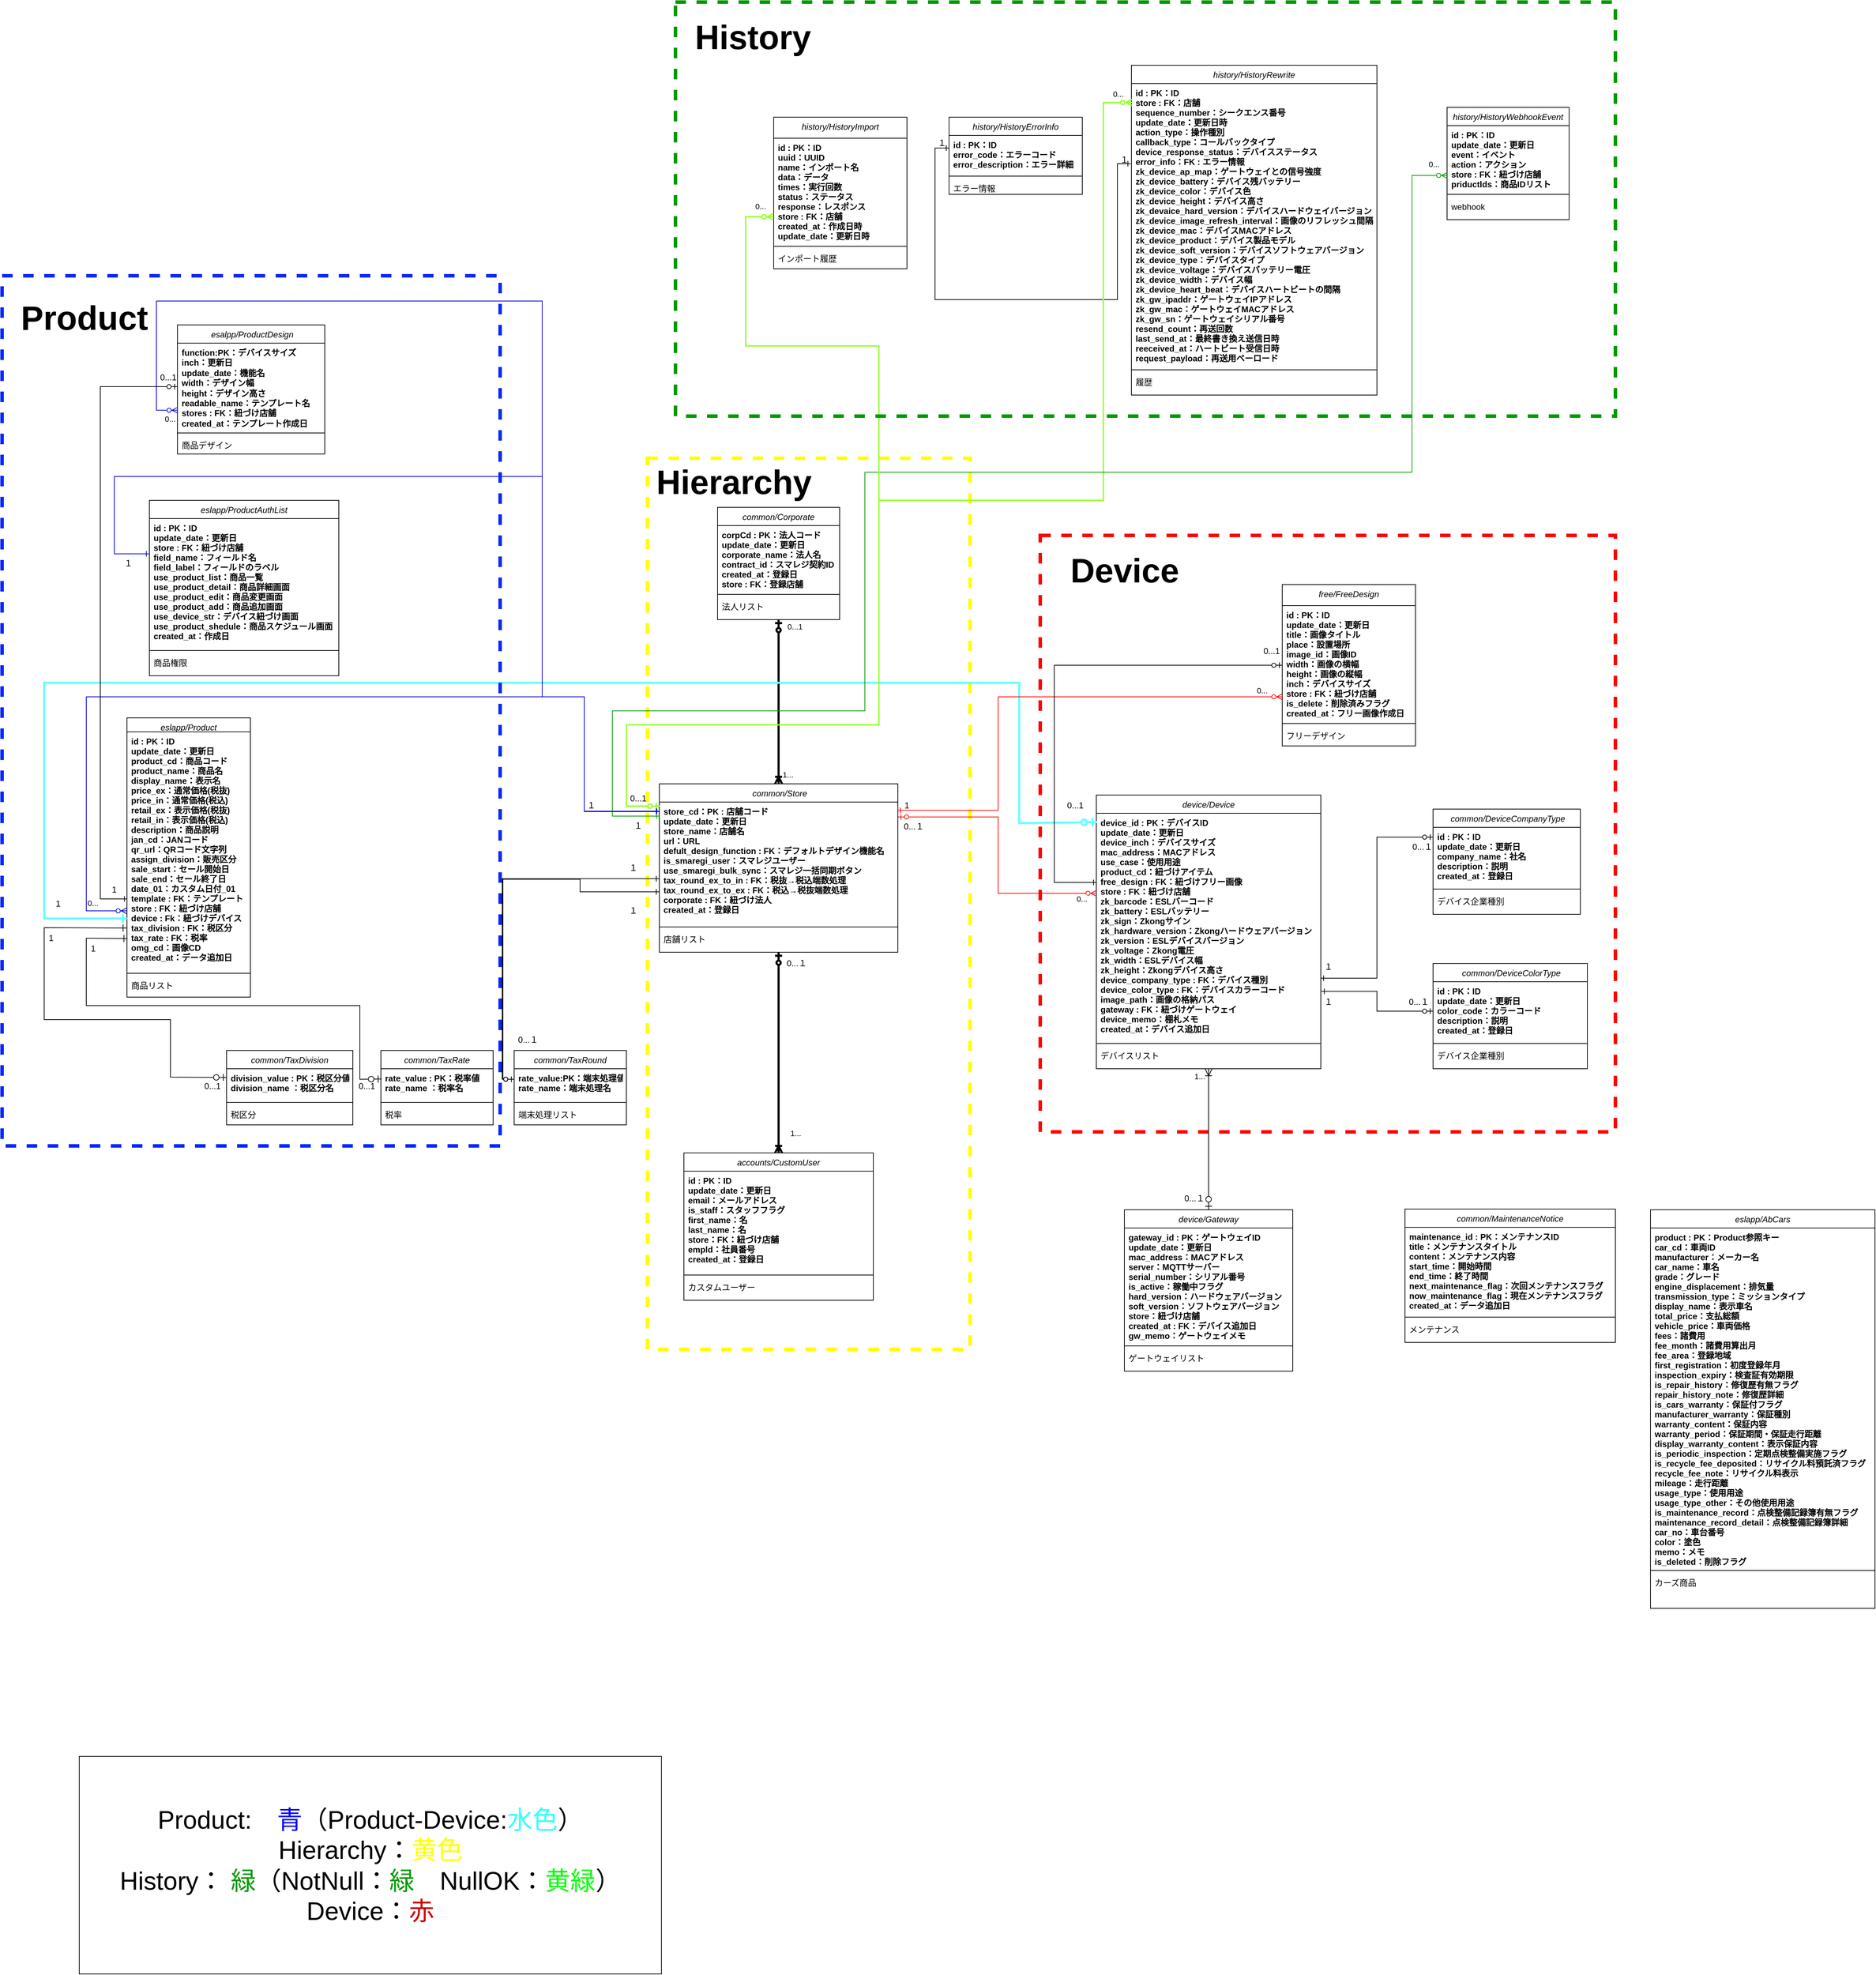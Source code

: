 <mxfile version="28.2.7">
  <diagram id="C5RBs43oDa-KdzZeNtuy" name="Page-1">
    <mxGraphModel dx="5418" dy="3496" grid="1" gridSize="10" guides="1" tooltips="1" connect="1" arrows="1" fold="1" page="1" pageScale="1" pageWidth="827" pageHeight="1169" math="0" shadow="0">
      <root>
        <mxCell id="WIyWlLk6GJQsqaUBKTNV-0" />
        <mxCell id="WIyWlLk6GJQsqaUBKTNV-1" parent="WIyWlLk6GJQsqaUBKTNV-0" />
        <mxCell id="QFx3BXkkmOUDL_PEr2bq-52" value="" style="rounded=0;whiteSpace=wrap;html=1;fillColor=none;dashed=1;strokeColor=light-dark(#FFFF00,#EDEDED);strokeWidth=5;" parent="WIyWlLk6GJQsqaUBKTNV-1" vertex="1">
          <mxGeometry x="240" y="-120" width="460" height="1270" as="geometry" />
        </mxCell>
        <mxCell id="QFx3BXkkmOUDL_PEr2bq-54" value="" style="rounded=0;whiteSpace=wrap;html=1;fillColor=none;dashed=1;strokeColor=#FF0000;strokeWidth=5;" parent="WIyWlLk6GJQsqaUBKTNV-1" vertex="1">
          <mxGeometry x="800" y="-10" width="820" height="850" as="geometry" />
        </mxCell>
        <mxCell id="NXgZ4A84toReOTDwIVSD-4" value="common/Corporate" style="swimlane;fontStyle=2;align=center;verticalAlign=top;childLayout=stackLayout;horizontal=1;startSize=26;horizontalStack=0;resizeParent=1;resizeLast=0;collapsible=1;marginBottom=0;rounded=0;shadow=0;strokeWidth=1;fontSize=12;" parent="WIyWlLk6GJQsqaUBKTNV-1" vertex="1">
          <mxGeometry x="340" y="-50" width="174" height="160" as="geometry">
            <mxRectangle x="300" y="30" width="160" height="26" as="alternateBounds" />
          </mxGeometry>
        </mxCell>
        <mxCell id="NXgZ4A84toReOTDwIVSD-5" value="corpCd : PK：法人コード&#xa;update_date：更新日&#xa;corporate_name：法人名&#xa;contract_id：スマレジ契約ID&#xa;created_at：登録日&#xa;store : FK：登録店舗" style="text;align=left;verticalAlign=top;spacingLeft=4;spacingRight=4;overflow=hidden;rotatable=0;points=[[0,0.5],[1,0.5]];portConstraint=eastwest;fontStyle=1" parent="NXgZ4A84toReOTDwIVSD-4" vertex="1">
          <mxGeometry y="26" width="174" height="94" as="geometry" />
        </mxCell>
        <mxCell id="NXgZ4A84toReOTDwIVSD-6" value="" style="line;html=1;strokeWidth=1;align=left;verticalAlign=middle;spacingTop=-1;spacingLeft=3;spacingRight=3;rotatable=0;labelPosition=right;points=[];portConstraint=eastwest;" parent="NXgZ4A84toReOTDwIVSD-4" vertex="1">
          <mxGeometry y="120" width="174" height="8" as="geometry" />
        </mxCell>
        <mxCell id="NXgZ4A84toReOTDwIVSD-7" value="法人リスト&#xa;" style="text;align=left;verticalAlign=top;spacingLeft=4;spacingRight=4;overflow=hidden;rotatable=0;points=[[0,0.5],[1,0.5]];portConstraint=eastwest;" parent="NXgZ4A84toReOTDwIVSD-4" vertex="1">
          <mxGeometry y="128" width="174" height="28" as="geometry" />
        </mxCell>
        <mxCell id="NXgZ4A84toReOTDwIVSD-8" style="edgeStyle=orthogonalEdgeStyle;rounded=0;orthogonalLoop=1;jettySize=auto;html=1;entryX=0.5;entryY=1;entryDx=0;entryDy=0;endArrow=ERzeroToOne;endFill=0;strokeWidth=3;startArrow=ERoneToMany;startFill=0;" parent="WIyWlLk6GJQsqaUBKTNV-1" source="NXgZ4A84toReOTDwIVSD-11" target="NXgZ4A84toReOTDwIVSD-4" edge="1">
          <mxGeometry relative="1" as="geometry" />
        </mxCell>
        <mxCell id="NXgZ4A84toReOTDwIVSD-9" value="0...1" style="edgeLabel;html=1;align=center;verticalAlign=middle;resizable=0;points=[];" parent="NXgZ4A84toReOTDwIVSD-8" vertex="1" connectable="0">
          <mxGeometry x="-0.743" relative="1" as="geometry">
            <mxPoint x="23" y="-194" as="offset" />
          </mxGeometry>
        </mxCell>
        <mxCell id="NXgZ4A84toReOTDwIVSD-10" value="1..." style="edgeLabel;html=1;align=center;verticalAlign=middle;resizable=0;points=[];" parent="NXgZ4A84toReOTDwIVSD-8" vertex="1" connectable="0">
          <mxGeometry x="0.698" y="1" relative="1" as="geometry">
            <mxPoint x="14" y="185" as="offset" />
          </mxGeometry>
        </mxCell>
        <mxCell id="QFx3BXkkmOUDL_PEr2bq-30" style="edgeStyle=orthogonalEdgeStyle;rounded=0;orthogonalLoop=1;jettySize=auto;html=1;entryX=0.5;entryY=0;entryDx=0;entryDy=0;endArrow=ERoneToMany;endFill=0;strokeWidth=3;startArrow=ERzeroToOne;startFill=0;" parent="WIyWlLk6GJQsqaUBKTNV-1" source="NXgZ4A84toReOTDwIVSD-11" target="QFx3BXkkmOUDL_PEr2bq-25" edge="1">
          <mxGeometry relative="1" as="geometry" />
        </mxCell>
        <mxCell id="NXgZ4A84toReOTDwIVSD-11" value=" common/Store" style="swimlane;fontStyle=2;align=center;verticalAlign=top;childLayout=stackLayout;horizontal=1;startSize=26;horizontalStack=0;resizeParent=1;resizeLast=0;collapsible=1;marginBottom=0;rounded=0;shadow=0;strokeWidth=1;" parent="WIyWlLk6GJQsqaUBKTNV-1" vertex="1">
          <mxGeometry x="257" y="344" width="340" height="240" as="geometry">
            <mxRectangle x="300" y="30" width="160" height="26" as="alternateBounds" />
          </mxGeometry>
        </mxCell>
        <mxCell id="NXgZ4A84toReOTDwIVSD-12" value="store_cd：PK : 店舗コード&#xa;update_date：更新日&#xa;store_name：店舗名&#xa;url：URL&#xa;defult_design_function : FK：デフォルトデザイン機能名&#xa;is_smaregi_user：スマレジユーザー&#xa;use_smaregi_bulk_sync：スマレジ一括同期ボタン&#xa;tax_round_ex_to_in : FK：税抜→税込端数処理&#xa;tax_round_ex_to_ex : FK：税込→税抜端数処理&#xa;corporate : FK：紐づけ法人&#xa;created_at：登録日" style="text;align=left;verticalAlign=top;spacingLeft=4;spacingRight=4;overflow=hidden;rotatable=0;points=[[0,0.5],[1,0.5]];portConstraint=eastwest;fontStyle=1" parent="NXgZ4A84toReOTDwIVSD-11" vertex="1">
          <mxGeometry y="26" width="340" height="174" as="geometry" />
        </mxCell>
        <mxCell id="NXgZ4A84toReOTDwIVSD-13" value="" style="line;html=1;strokeWidth=1;align=left;verticalAlign=middle;spacingTop=-1;spacingLeft=3;spacingRight=3;rotatable=0;labelPosition=right;points=[];portConstraint=eastwest;" parent="NXgZ4A84toReOTDwIVSD-11" vertex="1">
          <mxGeometry y="200" width="340" height="8" as="geometry" />
        </mxCell>
        <mxCell id="NXgZ4A84toReOTDwIVSD-14" value="店舗リスト" style="text;align=left;verticalAlign=top;spacingLeft=4;spacingRight=4;overflow=hidden;rotatable=0;points=[[0,0.5],[1,0.5]];portConstraint=eastwest;" parent="NXgZ4A84toReOTDwIVSD-11" vertex="1">
          <mxGeometry y="208" width="340" height="32" as="geometry" />
        </mxCell>
        <mxCell id="NXgZ4A84toReOTDwIVSD-25" value="common/TaxRound" style="swimlane;fontStyle=2;align=center;verticalAlign=top;childLayout=stackLayout;horizontal=1;startSize=26;horizontalStack=0;resizeParent=1;resizeLast=0;collapsible=1;marginBottom=0;rounded=0;shadow=0;strokeWidth=1;" parent="WIyWlLk6GJQsqaUBKTNV-1" vertex="1">
          <mxGeometry x="50" y="724" width="160" height="106" as="geometry">
            <mxRectangle x="300" y="30" width="160" height="26" as="alternateBounds" />
          </mxGeometry>
        </mxCell>
        <mxCell id="NXgZ4A84toReOTDwIVSD-26" value="rate_value:PK：端末処理値&#xa;rate_name：端末処理名" style="text;align=left;verticalAlign=top;spacingLeft=4;spacingRight=4;overflow=hidden;rotatable=0;points=[[0,0.5],[1,0.5]];portConstraint=eastwest;fontStyle=1" parent="NXgZ4A84toReOTDwIVSD-25" vertex="1">
          <mxGeometry y="26" width="160" height="44" as="geometry" />
        </mxCell>
        <mxCell id="NXgZ4A84toReOTDwIVSD-27" value="" style="line;html=1;strokeWidth=1;align=left;verticalAlign=middle;spacingTop=-1;spacingLeft=3;spacingRight=3;rotatable=0;labelPosition=right;points=[];portConstraint=eastwest;" parent="NXgZ4A84toReOTDwIVSD-25" vertex="1">
          <mxGeometry y="70" width="160" height="8" as="geometry" />
        </mxCell>
        <mxCell id="NXgZ4A84toReOTDwIVSD-28" value="端末処理リスト" style="text;align=left;verticalAlign=top;spacingLeft=4;spacingRight=4;overflow=hidden;rotatable=0;points=[[0,0.5],[1,0.5]];portConstraint=eastwest;" parent="NXgZ4A84toReOTDwIVSD-25" vertex="1">
          <mxGeometry y="78" width="160" height="28" as="geometry" />
        </mxCell>
        <mxCell id="Pno1ttmy5kFu47ZSBByE-0" value="&lt;span style=&quot;font-style: italic; font-weight: 400; text-wrap-mode: nowrap;&quot;&gt;&amp;nbsp;esalpp/ProductDesign&lt;/span&gt;" style="swimlane;fontStyle=1;align=center;verticalAlign=top;childLayout=stackLayout;horizontal=1;startSize=26;horizontalStack=0;resizeParent=1;resizeParentMax=0;resizeLast=0;collapsible=1;marginBottom=0;whiteSpace=wrap;html=1;" parent="WIyWlLk6GJQsqaUBKTNV-1" vertex="1">
          <mxGeometry x="-430" y="-310" width="210" height="184" as="geometry" />
        </mxCell>
        <mxCell id="Pno1ttmy5kFu47ZSBByE-1" value="&lt;span style=&quot;font-weight: 700; text-wrap-mode: nowrap;&quot;&gt;function:PK：デバイスサイズ&lt;/span&gt;&lt;br style=&quot;padding: 0px; margin: 0px; font-weight: 700; text-wrap-mode: nowrap;&quot;&gt;&lt;span style=&quot;font-weight: 700; text-wrap-mode: nowrap;&quot;&gt;inch：更新日&lt;/span&gt;&lt;br style=&quot;padding: 0px; margin: 0px; font-weight: 700; text-wrap-mode: nowrap;&quot;&gt;&lt;span style=&quot;font-weight: 700; text-wrap-mode: nowrap;&quot;&gt;update_date：機能名&lt;/span&gt;&lt;br style=&quot;padding: 0px; margin: 0px; font-weight: 700; text-wrap-mode: nowrap;&quot;&gt;&lt;span style=&quot;font-weight: 700; text-wrap-mode: nowrap;&quot;&gt;width：デザイン幅&lt;/span&gt;&lt;br style=&quot;padding: 0px; margin: 0px; font-weight: 700; text-wrap-mode: nowrap;&quot;&gt;&lt;span style=&quot;font-weight: 700; text-wrap-mode: nowrap;&quot;&gt;height：デザイン高さ&lt;/span&gt;&lt;br style=&quot;padding: 0px; margin: 0px; font-weight: 700; text-wrap-mode: nowrap;&quot;&gt;&lt;span style=&quot;font-weight: 700; text-wrap-mode: nowrap;&quot;&gt;readable_name：テンプレート名&lt;/span&gt;&lt;div&gt;&lt;span style=&quot;font-weight: 700; text-wrap-mode: nowrap;&quot;&gt;stores : FK&lt;/span&gt;&lt;span style=&quot;font-weight: 700; text-wrap-mode: nowrap; background-color: transparent; color: light-dark(rgb(0, 0, 0), rgb(255, 255, 255));&quot;&gt;：紐づけ店舗&lt;/span&gt;&lt;/div&gt;&lt;div&gt;&lt;span style=&quot;font-weight: 700; text-wrap-mode: nowrap;&quot;&gt;created_at：テンプレート作成日&lt;/span&gt;&lt;/div&gt;" style="text;strokeColor=none;fillColor=none;align=left;verticalAlign=top;spacingLeft=4;spacingRight=4;overflow=hidden;rotatable=0;points=[[0,0.5],[1,0.5]];portConstraint=eastwest;whiteSpace=wrap;html=1;" parent="Pno1ttmy5kFu47ZSBByE-0" vertex="1">
          <mxGeometry y="26" width="210" height="124" as="geometry" />
        </mxCell>
        <mxCell id="Pno1ttmy5kFu47ZSBByE-2" value="" style="line;strokeWidth=1;fillColor=none;align=left;verticalAlign=middle;spacingTop=-1;spacingLeft=3;spacingRight=3;rotatable=0;labelPosition=right;points=[];portConstraint=eastwest;strokeColor=inherit;" parent="Pno1ttmy5kFu47ZSBByE-0" vertex="1">
          <mxGeometry y="150" width="210" height="8" as="geometry" />
        </mxCell>
        <mxCell id="Pno1ttmy5kFu47ZSBByE-3" value="商品デザイン" style="text;strokeColor=none;fillColor=none;align=left;verticalAlign=top;spacingLeft=4;spacingRight=4;overflow=hidden;rotatable=0;points=[[0,0.5],[1,0.5]];portConstraint=eastwest;whiteSpace=wrap;html=1;" parent="Pno1ttmy5kFu47ZSBByE-0" vertex="1">
          <mxGeometry y="158" width="210" height="26" as="geometry" />
        </mxCell>
        <mxCell id="AQlH8xHfYI-n4TNM5PLH-1" value="device/Device" style="swimlane;fontStyle=2;align=center;verticalAlign=top;childLayout=stackLayout;horizontal=1;startSize=26;horizontalStack=0;resizeParent=1;resizeLast=0;collapsible=1;marginBottom=0;rounded=0;shadow=0;strokeWidth=1;" parent="WIyWlLk6GJQsqaUBKTNV-1" vertex="1">
          <mxGeometry x="880" y="360" width="320" height="390" as="geometry">
            <mxRectangle x="300" y="30" width="160" height="26" as="alternateBounds" />
          </mxGeometry>
        </mxCell>
        <mxCell id="UdHedrwp_Rdl0-_bB4oM-1" value="device_id : PK：デバイスID&#xa;update_date：更新日&#xa;device_inch：デバイスサイズ&#xa;mac_address：MACアドレス&#xa;use_case：使用用途&#xa;product_cd：紐づけアイテム&#xa;free_design : FK：紐づけフリー画像&#xa;store : FK：紐づけ店舗&#xa;zk_barcode：ESLバーコード&#xa;zk_battery：ESLバッテリー&#xa;zk_sign：Zkongサイン&#xa;zk_hardware_version：Zkongハードウェアバージョン&#xa;zk_version：ESLデバイスバージョン&#xa;zk_voltage：Zkong電圧&#xa;zk_width：ESLデバイス幅&#xa;zk_height：Zkongデバイス高さ&#xa;device_company_type : FK：デバイス種別&#xa;device_color_type : FK：デバイスカラーコード&#xa;image_path：画像の格納パス&#xa;gateway : FK：紐づけゲートウェイ&#xa;device_memo：棚札メモ&#xa;created_at：デバイス追加日" style="text;align=left;verticalAlign=top;spacingLeft=4;spacingRight=4;overflow=hidden;rotatable=0;points=[[0,0.5],[1,0.5]];portConstraint=eastwest;fontStyle=1" vertex="1" parent="AQlH8xHfYI-n4TNM5PLH-1">
          <mxGeometry y="26" width="320" height="324" as="geometry" />
        </mxCell>
        <mxCell id="AQlH8xHfYI-n4TNM5PLH-3" value="" style="line;html=1;strokeWidth=1;align=left;verticalAlign=middle;spacingTop=-1;spacingLeft=3;spacingRight=3;rotatable=0;labelPosition=right;points=[];portConstraint=eastwest;" parent="AQlH8xHfYI-n4TNM5PLH-1" vertex="1">
          <mxGeometry y="350" width="320" height="8" as="geometry" />
        </mxCell>
        <mxCell id="AQlH8xHfYI-n4TNM5PLH-4" value="デバイスリスト" style="text;align=left;verticalAlign=top;spacingLeft=4;spacingRight=4;overflow=hidden;rotatable=0;points=[[0,0.5],[1,0.5]];portConstraint=eastwest;" parent="AQlH8xHfYI-n4TNM5PLH-1" vertex="1">
          <mxGeometry y="358" width="320" height="30" as="geometry" />
        </mxCell>
        <mxCell id="AQlH8xHfYI-n4TNM5PLH-5" value="device/Gateway" style="swimlane;fontStyle=2;align=center;verticalAlign=top;childLayout=stackLayout;horizontal=1;startSize=26;horizontalStack=0;resizeParent=1;resizeLast=0;collapsible=1;marginBottom=0;rounded=0;shadow=0;strokeWidth=1;" parent="WIyWlLk6GJQsqaUBKTNV-1" vertex="1">
          <mxGeometry x="920" y="951" width="240" height="230" as="geometry">
            <mxRectangle x="300" y="30" width="160" height="26" as="alternateBounds" />
          </mxGeometry>
        </mxCell>
        <mxCell id="AQlH8xHfYI-n4TNM5PLH-6" value="gateway_id : PK：ゲートウェイID&#xa;update_date：更新日&#xa;mac_address：MACアドレス&#xa;server：MQTTサーバー&#xa;serial_number：シリアル番号&#xa;is_active：稼働中フラグ&#xa;hard_version：ハードウェアバージョン&#xa;soft_version：ソフトウェアバージョン&#xa;store：紐づけ店舗&#xa;created_at : FK：デバイス追加日&#xa;gw_memo：ゲートウェイメモ" style="text;align=left;verticalAlign=top;spacingLeft=4;spacingRight=4;overflow=hidden;rotatable=0;points=[[0,0.5],[1,0.5]];portConstraint=eastwest;fontStyle=1" parent="AQlH8xHfYI-n4TNM5PLH-5" vertex="1">
          <mxGeometry y="26" width="240" height="164" as="geometry" />
        </mxCell>
        <mxCell id="AQlH8xHfYI-n4TNM5PLH-7" value="" style="line;html=1;strokeWidth=1;align=left;verticalAlign=middle;spacingTop=-1;spacingLeft=3;spacingRight=3;rotatable=0;labelPosition=right;points=[];portConstraint=eastwest;" parent="AQlH8xHfYI-n4TNM5PLH-5" vertex="1">
          <mxGeometry y="190" width="240" height="8" as="geometry" />
        </mxCell>
        <mxCell id="AQlH8xHfYI-n4TNM5PLH-8" value="ゲートウェイリスト" style="text;align=left;verticalAlign=top;spacingLeft=4;spacingRight=4;overflow=hidden;rotatable=0;points=[[0,0.5],[1,0.5]];portConstraint=eastwest;" parent="AQlH8xHfYI-n4TNM5PLH-5" vertex="1">
          <mxGeometry y="198" width="240" height="32" as="geometry" />
        </mxCell>
        <mxCell id="AQlH8xHfYI-n4TNM5PLH-10" value=" common/DeviceCompanyType" style="swimlane;fontStyle=2;align=center;verticalAlign=top;childLayout=stackLayout;horizontal=1;startSize=26;horizontalStack=0;resizeParent=1;resizeLast=0;collapsible=1;marginBottom=0;rounded=0;shadow=0;strokeWidth=1;" parent="WIyWlLk6GJQsqaUBKTNV-1" vertex="1">
          <mxGeometry x="1360" y="380" width="210" height="150" as="geometry">
            <mxRectangle x="300" y="30" width="160" height="26" as="alternateBounds" />
          </mxGeometry>
        </mxCell>
        <mxCell id="AQlH8xHfYI-n4TNM5PLH-11" value="id : PK：ID&#xa;update_date：更新日&#xa;company_name：社名&#xa;description：説明&#xa;created_at：登録日" style="text;align=left;verticalAlign=top;spacingLeft=4;spacingRight=4;overflow=hidden;rotatable=0;points=[[0,0.5],[1,0.5]];portConstraint=eastwest;fontStyle=1" parent="AQlH8xHfYI-n4TNM5PLH-10" vertex="1">
          <mxGeometry y="26" width="210" height="84" as="geometry" />
        </mxCell>
        <mxCell id="AQlH8xHfYI-n4TNM5PLH-12" value="" style="line;html=1;strokeWidth=1;align=left;verticalAlign=middle;spacingTop=-1;spacingLeft=3;spacingRight=3;rotatable=0;labelPosition=right;points=[];portConstraint=eastwest;" parent="AQlH8xHfYI-n4TNM5PLH-10" vertex="1">
          <mxGeometry y="110" width="210" height="8" as="geometry" />
        </mxCell>
        <mxCell id="AQlH8xHfYI-n4TNM5PLH-13" value="デバイス企業種別" style="text;align=left;verticalAlign=top;spacingLeft=4;spacingRight=4;overflow=hidden;rotatable=0;points=[[0,0.5],[1,0.5]];portConstraint=eastwest;" parent="AQlH8xHfYI-n4TNM5PLH-10" vertex="1">
          <mxGeometry y="118" width="210" height="32" as="geometry" />
        </mxCell>
        <mxCell id="AQlH8xHfYI-n4TNM5PLH-17" value=" common/DeviceColorType" style="swimlane;fontStyle=2;align=center;verticalAlign=top;childLayout=stackLayout;horizontal=1;startSize=26;horizontalStack=0;resizeParent=1;resizeLast=0;collapsible=1;marginBottom=0;rounded=0;shadow=0;strokeWidth=1;" parent="WIyWlLk6GJQsqaUBKTNV-1" vertex="1">
          <mxGeometry x="1360" y="600" width="220" height="150" as="geometry">
            <mxRectangle x="300" y="30" width="160" height="26" as="alternateBounds" />
          </mxGeometry>
        </mxCell>
        <mxCell id="AQlH8xHfYI-n4TNM5PLH-18" value="id : PK：ID&#xa;update_date：更新日&#xa;color_code：カラーコード&#xa;description：説明&#xa;created_at：登録日" style="text;align=left;verticalAlign=top;spacingLeft=4;spacingRight=4;overflow=hidden;rotatable=0;points=[[0,0.5],[1,0.5]];portConstraint=eastwest;fontStyle=1" parent="AQlH8xHfYI-n4TNM5PLH-17" vertex="1">
          <mxGeometry y="26" width="220" height="84" as="geometry" />
        </mxCell>
        <mxCell id="AQlH8xHfYI-n4TNM5PLH-19" value="" style="line;html=1;strokeWidth=1;align=left;verticalAlign=middle;spacingTop=-1;spacingLeft=3;spacingRight=3;rotatable=0;labelPosition=right;points=[];portConstraint=eastwest;" parent="AQlH8xHfYI-n4TNM5PLH-17" vertex="1">
          <mxGeometry y="110" width="220" height="8" as="geometry" />
        </mxCell>
        <mxCell id="AQlH8xHfYI-n4TNM5PLH-20" value="デバイス企業種別" style="text;align=left;verticalAlign=top;spacingLeft=4;spacingRight=4;overflow=hidden;rotatable=0;points=[[0,0.5],[1,0.5]];portConstraint=eastwest;" parent="AQlH8xHfYI-n4TNM5PLH-17" vertex="1">
          <mxGeometry y="118" width="220" height="32" as="geometry" />
        </mxCell>
        <mxCell id="AQlH8xHfYI-n4TNM5PLH-22" style="edgeStyle=none;curved=1;rounded=0;orthogonalLoop=1;jettySize=auto;html=1;fontSize=12;startSize=8;endSize=8;endArrow=ERoneToMany;endFill=0;startArrow=ERzeroToOne;startFill=0;" parent="WIyWlLk6GJQsqaUBKTNV-1" source="AQlH8xHfYI-n4TNM5PLH-5" edge="1">
          <mxGeometry relative="1" as="geometry">
            <mxPoint x="1040" y="750" as="targetPoint" />
          </mxGeometry>
        </mxCell>
        <mxCell id="AQlH8xHfYI-n4TNM5PLH-60" style="edgeStyle=none;curved=0;rounded=0;orthogonalLoop=1;jettySize=auto;html=1;entryX=0.007;entryY=0.333;entryDx=0;entryDy=0;fontSize=12;startSize=8;endSize=8;endArrow=ERzeroToOne;endFill=0;exitX=0.004;exitY=0.866;exitDx=0;exitDy=0;exitPerimeter=0;entryPerimeter=0;startArrow=ERone;startFill=0;" parent="WIyWlLk6GJQsqaUBKTNV-1" source="AQlH8xHfYI-n4TNM5PLH-32" target="AQlH8xHfYI-n4TNM5PLH-47" edge="1">
          <mxGeometry relative="1" as="geometry">
            <Array as="points">
              <mxPoint x="-560" y="564" />
              <mxPoint x="-560" y="660" />
              <mxPoint x="-170" y="660" />
              <mxPoint x="-170" y="765" />
            </Array>
            <mxPoint x="-270" y="400" as="sourcePoint" />
          </mxGeometry>
        </mxCell>
        <mxCell id="AQlH8xHfYI-n4TNM5PLH-31" value="eslapp/Product" style="swimlane;fontStyle=2;align=center;verticalAlign=top;childLayout=stackLayout;horizontal=1;startSize=20;horizontalStack=0;resizeParent=1;resizeLast=0;collapsible=1;marginBottom=0;rounded=0;shadow=0;strokeWidth=1;" parent="WIyWlLk6GJQsqaUBKTNV-1" vertex="1">
          <mxGeometry x="-502" y="250" width="176" height="398" as="geometry">
            <mxRectangle x="300" y="30" width="160" height="26" as="alternateBounds" />
          </mxGeometry>
        </mxCell>
        <mxCell id="AQlH8xHfYI-n4TNM5PLH-32" value="id : PK：ID&#xa;update_date：更新日&#xa;product_cd：商品コード&#xa;product_name：商品名&#xa;display_name：表示名&#xa;price_ex：通常価格(税抜)&#xa;price_in：通常価格(税込)&#xa;retail_ex：表示価格(税抜)&#xa;retail_in：表示価格(税込)&#xa;description：商品説明&#xa;jan_cd：JANコード&#xa;qr_url：QRコード文字列&#xa;assign_division：販売区分&#xa;sale_start：セール開始日&#xa;sale_end：セール終了日&#xa;date_01：カスタム日付_01&#xa;template : FK：テンプレート&#xa;store : FK：紐づけ店舗&#xa;device : Fk：紐づけデバイス&#xa;tax_division : FK：税区分&#xa;tax_rate : FK：税率&#xa;omg_cd：画像CD&#xa;created_at：データ追加日" style="text;align=left;verticalAlign=top;spacingLeft=4;spacingRight=4;overflow=hidden;rotatable=0;points=[[0,0.5],[1,0.5]];portConstraint=eastwest;fontStyle=1" parent="AQlH8xHfYI-n4TNM5PLH-31" vertex="1">
          <mxGeometry y="20" width="176" height="340" as="geometry" />
        </mxCell>
        <mxCell id="AQlH8xHfYI-n4TNM5PLH-33" value="" style="line;html=1;strokeWidth=1;align=left;verticalAlign=middle;spacingTop=-1;spacingLeft=3;spacingRight=3;rotatable=0;labelPosition=right;points=[];portConstraint=eastwest;" parent="AQlH8xHfYI-n4TNM5PLH-31" vertex="1">
          <mxGeometry y="360" width="176" height="8" as="geometry" />
        </mxCell>
        <mxCell id="AQlH8xHfYI-n4TNM5PLH-34" value="商品リスト" style="text;align=left;verticalAlign=top;spacingLeft=4;spacingRight=4;overflow=hidden;rotatable=0;points=[[0,0.5],[1,0.5]];portConstraint=eastwest;" parent="AQlH8xHfYI-n4TNM5PLH-31" vertex="1">
          <mxGeometry y="368" width="176" height="30" as="geometry" />
        </mxCell>
        <mxCell id="AQlH8xHfYI-n4TNM5PLH-38" style="edgeStyle=none;curved=0;rounded=0;orthogonalLoop=1;jettySize=auto;html=1;entryX=0.002;entryY=0.039;entryDx=0;entryDy=0;fontSize=12;startSize=8;endSize=8;strokeColor=light-dark(#66FFFF,#EDEDED);exitX=0.001;exitY=0.782;exitDx=0;exitDy=0;exitPerimeter=0;endArrow=ERzeroToOne;endFill=0;entryPerimeter=0;strokeWidth=3;startArrow=ERone;startFill=0;" parent="WIyWlLk6GJQsqaUBKTNV-1" source="AQlH8xHfYI-n4TNM5PLH-32" target="UdHedrwp_Rdl0-_bB4oM-1" edge="1">
          <mxGeometry relative="1" as="geometry">
            <Array as="points">
              <mxPoint x="-620" y="536" />
              <mxPoint x="-620" y="200" />
              <mxPoint x="770" y="200" />
              <mxPoint x="770" y="400" />
            </Array>
          </mxGeometry>
        </mxCell>
        <mxCell id="AQlH8xHfYI-n4TNM5PLH-42" value="common/TaxDivision" style="swimlane;fontStyle=2;align=center;verticalAlign=top;childLayout=stackLayout;horizontal=1;startSize=26;horizontalStack=0;resizeParent=1;resizeLast=0;collapsible=1;marginBottom=0;rounded=0;shadow=0;strokeWidth=1;" parent="WIyWlLk6GJQsqaUBKTNV-1" vertex="1">
          <mxGeometry x="-360" y="724" width="180" height="106" as="geometry">
            <mxRectangle x="300" y="30" width="160" height="26" as="alternateBounds" />
          </mxGeometry>
        </mxCell>
        <mxCell id="AQlH8xHfYI-n4TNM5PLH-43" value="division_value : PK：税区分値&#xa;division_name ：税区分名" style="text;align=left;verticalAlign=top;spacingLeft=4;spacingRight=4;overflow=hidden;rotatable=0;points=[[0,0.5],[1,0.5]];portConstraint=eastwest;fontStyle=1" parent="AQlH8xHfYI-n4TNM5PLH-42" vertex="1">
          <mxGeometry y="26" width="180" height="44" as="geometry" />
        </mxCell>
        <mxCell id="AQlH8xHfYI-n4TNM5PLH-44" value="" style="line;html=1;strokeWidth=1;align=left;verticalAlign=middle;spacingTop=-1;spacingLeft=3;spacingRight=3;rotatable=0;labelPosition=right;points=[];portConstraint=eastwest;" parent="AQlH8xHfYI-n4TNM5PLH-42" vertex="1">
          <mxGeometry y="70" width="180" height="8" as="geometry" />
        </mxCell>
        <mxCell id="AQlH8xHfYI-n4TNM5PLH-45" value="税区分" style="text;align=left;verticalAlign=top;spacingLeft=4;spacingRight=4;overflow=hidden;rotatable=0;points=[[0,0.5],[1,0.5]];portConstraint=eastwest;" parent="AQlH8xHfYI-n4TNM5PLH-42" vertex="1">
          <mxGeometry y="78" width="180" height="28" as="geometry" />
        </mxCell>
        <mxCell id="AQlH8xHfYI-n4TNM5PLH-46" value="common/TaxRate" style="swimlane;fontStyle=2;align=center;verticalAlign=top;childLayout=stackLayout;horizontal=1;startSize=26;horizontalStack=0;resizeParent=1;resizeLast=0;collapsible=1;marginBottom=0;rounded=0;shadow=0;strokeWidth=1;" parent="WIyWlLk6GJQsqaUBKTNV-1" vertex="1">
          <mxGeometry x="-140" y="724" width="160" height="106" as="geometry">
            <mxRectangle x="300" y="30" width="160" height="26" as="alternateBounds" />
          </mxGeometry>
        </mxCell>
        <mxCell id="AQlH8xHfYI-n4TNM5PLH-47" value="rate_value : PK：税率値&#xa;rate_name ：税率名" style="text;align=left;verticalAlign=top;spacingLeft=4;spacingRight=4;overflow=hidden;rotatable=0;points=[[0,0.5],[1,0.5]];portConstraint=eastwest;fontStyle=1" parent="AQlH8xHfYI-n4TNM5PLH-46" vertex="1">
          <mxGeometry y="26" width="160" height="44" as="geometry" />
        </mxCell>
        <mxCell id="AQlH8xHfYI-n4TNM5PLH-48" value="" style="line;html=1;strokeWidth=1;align=left;verticalAlign=middle;spacingTop=-1;spacingLeft=3;spacingRight=3;rotatable=0;labelPosition=right;points=[];portConstraint=eastwest;" parent="AQlH8xHfYI-n4TNM5PLH-46" vertex="1">
          <mxGeometry y="70" width="160" height="8" as="geometry" />
        </mxCell>
        <mxCell id="AQlH8xHfYI-n4TNM5PLH-49" value="税率" style="text;align=left;verticalAlign=top;spacingLeft=4;spacingRight=4;overflow=hidden;rotatable=0;points=[[0,0.5],[1,0.5]];portConstraint=eastwest;" parent="AQlH8xHfYI-n4TNM5PLH-46" vertex="1">
          <mxGeometry y="78" width="160" height="28" as="geometry" />
        </mxCell>
        <mxCell id="AQlH8xHfYI-n4TNM5PLH-54" value="common/MaintenanceNotice" style="swimlane;fontStyle=2;align=center;verticalAlign=top;childLayout=stackLayout;horizontal=1;startSize=26;horizontalStack=0;resizeParent=1;resizeLast=0;collapsible=1;marginBottom=0;rounded=0;shadow=0;strokeWidth=1;" parent="WIyWlLk6GJQsqaUBKTNV-1" vertex="1">
          <mxGeometry x="1320" y="950" width="300" height="190" as="geometry">
            <mxRectangle x="300" y="30" width="160" height="26" as="alternateBounds" />
          </mxGeometry>
        </mxCell>
        <mxCell id="AQlH8xHfYI-n4TNM5PLH-55" value="maintenance_id : PK：メンテナンスID&#xa;title：メンテナンスタイトル&#xa;content：メンテナンス内容&#xa;start_time：開始時間&#xa;end_time：終了時間&#xa;next_maintenance_flag：次回メンテナンスフラグ&#xa;now_maintenance_flag：現在メンテナンスフラグ&#xa;created_at：データ追加日" style="text;align=left;verticalAlign=top;spacingLeft=4;spacingRight=4;overflow=hidden;rotatable=0;points=[[0,0.5],[1,0.5]];portConstraint=eastwest;fontStyle=1" parent="AQlH8xHfYI-n4TNM5PLH-54" vertex="1">
          <mxGeometry y="26" width="300" height="124" as="geometry" />
        </mxCell>
        <mxCell id="AQlH8xHfYI-n4TNM5PLH-56" value="" style="line;html=1;strokeWidth=1;align=left;verticalAlign=middle;spacingTop=-1;spacingLeft=3;spacingRight=3;rotatable=0;labelPosition=right;points=[];portConstraint=eastwest;" parent="AQlH8xHfYI-n4TNM5PLH-54" vertex="1">
          <mxGeometry y="150" width="300" height="8" as="geometry" />
        </mxCell>
        <mxCell id="AQlH8xHfYI-n4TNM5PLH-57" value="メンテナンス" style="text;align=left;verticalAlign=top;spacingLeft=4;spacingRight=4;overflow=hidden;rotatable=0;points=[[0,0.5],[1,0.5]];portConstraint=eastwest;" parent="AQlH8xHfYI-n4TNM5PLH-54" vertex="1">
          <mxGeometry y="158" width="300" height="32" as="geometry" />
        </mxCell>
        <mxCell id="AQlH8xHfYI-n4TNM5PLH-58" style="edgeStyle=none;curved=0;rounded=0;orthogonalLoop=1;jettySize=auto;html=1;entryX=0.002;entryY=0.283;entryDx=0;entryDy=0;fontSize=12;startSize=8;endSize=8;endArrow=ERzeroToOne;endFill=0;exitX=-0.003;exitY=0.822;exitDx=0;exitDy=0;exitPerimeter=0;entryPerimeter=0;startArrow=ERone;startFill=0;" parent="WIyWlLk6GJQsqaUBKTNV-1" source="AQlH8xHfYI-n4TNM5PLH-32" target="AQlH8xHfYI-n4TNM5PLH-43" edge="1">
          <mxGeometry relative="1" as="geometry">
            <Array as="points">
              <mxPoint x="-620" y="549" />
              <mxPoint x="-620" y="680" />
              <mxPoint x="-440" y="680" />
              <mxPoint x="-440" y="762" />
            </Array>
          </mxGeometry>
        </mxCell>
        <mxCell id="AQlH8xHfYI-n4TNM5PLH-61" value="eslapp/ProductAuthList" style="swimlane;fontStyle=2;align=center;verticalAlign=top;childLayout=stackLayout;horizontal=1;startSize=26;horizontalStack=0;resizeParent=1;resizeLast=0;collapsible=1;marginBottom=0;rounded=0;shadow=0;strokeWidth=1;" parent="WIyWlLk6GJQsqaUBKTNV-1" vertex="1">
          <mxGeometry x="-470" y="-60" width="270" height="250" as="geometry">
            <mxRectangle x="300" y="30" width="160" height="26" as="alternateBounds" />
          </mxGeometry>
        </mxCell>
        <mxCell id="AQlH8xHfYI-n4TNM5PLH-62" value="id : PK：ID&#xa;update_date：更新日&#xa;store : FK：紐づけ店舗&#xa;field_name：フィールド名&#xa;field_label：フィールドのラベル&#xa;use_product_list：商品一覧&#xa;use_product_detail：商品詳細画面&#xa;use_product_edit：商品変更画面&#xa;use_product_add：商品追加画面&#xa;use_device_str：デバイス紐づけ画面&#xa;use_product_shedule：商品スケジュール画面&#xa;created_at：作成日" style="text;align=left;verticalAlign=top;spacingLeft=4;spacingRight=4;overflow=hidden;rotatable=0;points=[[0,0.5],[1,0.5]];portConstraint=eastwest;fontStyle=1" parent="AQlH8xHfYI-n4TNM5PLH-61" vertex="1">
          <mxGeometry y="26" width="270" height="184" as="geometry" />
        </mxCell>
        <mxCell id="AQlH8xHfYI-n4TNM5PLH-63" value="" style="line;html=1;strokeWidth=1;align=left;verticalAlign=middle;spacingTop=-1;spacingLeft=3;spacingRight=3;rotatable=0;labelPosition=right;points=[];portConstraint=eastwest;" parent="AQlH8xHfYI-n4TNM5PLH-61" vertex="1">
          <mxGeometry y="210" width="270" height="8" as="geometry" />
        </mxCell>
        <mxCell id="AQlH8xHfYI-n4TNM5PLH-64" value="商品権限" style="text;align=left;verticalAlign=top;spacingLeft=4;spacingRight=4;overflow=hidden;rotatable=0;points=[[0,0.5],[1,0.5]];portConstraint=eastwest;" parent="AQlH8xHfYI-n4TNM5PLH-61" vertex="1">
          <mxGeometry y="218" width="270" height="32" as="geometry" />
        </mxCell>
        <mxCell id="AQlH8xHfYI-n4TNM5PLH-66" value="eslapp/AbCars" style="swimlane;fontStyle=2;align=center;verticalAlign=top;childLayout=stackLayout;horizontal=1;startSize=26;horizontalStack=0;resizeParent=1;resizeLast=0;collapsible=1;marginBottom=0;rounded=0;shadow=0;strokeWidth=1;" parent="WIyWlLk6GJQsqaUBKTNV-1" vertex="1">
          <mxGeometry x="1670" y="951" width="320" height="568" as="geometry">
            <mxRectangle x="300" y="30" width="160" height="26" as="alternateBounds" />
          </mxGeometry>
        </mxCell>
        <mxCell id="AQlH8xHfYI-n4TNM5PLH-67" value="product : PK：Product参照キー&#xa;car_cd：車両ID&#xa;manufacturer：メーカー名&#xa;car_name：車名&#xa;grade：グレード&#xa;engine_displacement：排気量&#xa;transmission_type：ミッションタイプ&#xa;display_name：表示車名&#xa;total_price：支払総額&#xa;vehicle_price：車両価格&#xa;fees：諸費用&#xa;fee_month：諸費用算出月&#xa;fee_area：登録地域&#xa;first_registration：初度登録年月&#xa;inspection_expiry：検査証有効期限&#xa;is_repair_history：修復歴有無フラグ&#xa;repair_history_note：修復歴詳細&#xa;is_cars_warranty：保証付フラグ&#xa;manufacturer_warranty：保証種別&#xa;warranty_content：保証内容&#xa;warranty_period：保証期間・保証走行距離&#xa;display_warranty_content：表示保証内容&#xa;is_periodic_inspection：定期点検整備実施フラグ&#xa;is_recycle_fee_deposited：リサイクル料預託済フラグ&#xa;recycle_fee_note：リサイクル料表示&#xa;mileage：走行距離&#xa;usage_type：使用用途&#xa;usage_type_other：その他使用用途&#xa;is_maintenance_record：点検整備記録簿有無フラグ&#xa;maintenance_record_detail：点検整備記録簿詳細&#xa;car_no：車台番号&#xa;color：塗色&#xa;memo：メモ&#xa;is_deleted：削除フラグ" style="text;align=left;verticalAlign=top;spacingLeft=4;spacingRight=4;overflow=hidden;rotatable=0;points=[[0,0.5],[1,0.5]];portConstraint=eastwest;fontStyle=1" parent="AQlH8xHfYI-n4TNM5PLH-66" vertex="1">
          <mxGeometry y="26" width="320" height="484" as="geometry" />
        </mxCell>
        <mxCell id="AQlH8xHfYI-n4TNM5PLH-68" value="" style="line;html=1;strokeWidth=1;align=left;verticalAlign=middle;spacingTop=-1;spacingLeft=3;spacingRight=3;rotatable=0;labelPosition=right;points=[];portConstraint=eastwest;" parent="AQlH8xHfYI-n4TNM5PLH-66" vertex="1">
          <mxGeometry y="510" width="320" height="8" as="geometry" />
        </mxCell>
        <mxCell id="AQlH8xHfYI-n4TNM5PLH-69" value="カーズ商品" style="text;align=left;verticalAlign=top;spacingLeft=4;spacingRight=4;overflow=hidden;rotatable=0;points=[[0,0.5],[1,0.5]];portConstraint=eastwest;" parent="AQlH8xHfYI-n4TNM5PLH-66" vertex="1">
          <mxGeometry y="518" width="320" height="30" as="geometry" />
        </mxCell>
        <mxCell id="AQlH8xHfYI-n4TNM5PLH-70" value="free/FreeDesign" style="swimlane;fontStyle=2;align=center;verticalAlign=top;childLayout=stackLayout;horizontal=1;startSize=30;horizontalStack=0;resizeParent=1;resizeLast=0;collapsible=1;marginBottom=0;rounded=0;shadow=0;strokeWidth=1;fontSize=12;" parent="WIyWlLk6GJQsqaUBKTNV-1" vertex="1">
          <mxGeometry x="1145" y="60" width="190" height="230" as="geometry">
            <mxRectangle x="300" y="30" width="160" height="26" as="alternateBounds" />
          </mxGeometry>
        </mxCell>
        <mxCell id="AQlH8xHfYI-n4TNM5PLH-71" value="id : PK：ID&#xa;update_date：更新日&#xa;title：画像タイトル&#xa;place：設置場所&#xa;image_id：画像ID&#xa;width：画像の横幅&#xa;height：画像の縦幅&#xa;inch：デバイスサイズ&#xa;store : FK：紐づけ店舗&#xa;is_delete：削除済みフラグ&#xa;created_at：フリー画像作成日" style="text;align=left;verticalAlign=top;spacingLeft=4;spacingRight=4;overflow=hidden;rotatable=0;points=[[0,0.5],[1,0.5]];portConstraint=eastwest;fontStyle=1" parent="AQlH8xHfYI-n4TNM5PLH-70" vertex="1">
          <mxGeometry y="30" width="190" height="164" as="geometry" />
        </mxCell>
        <mxCell id="AQlH8xHfYI-n4TNM5PLH-72" value="" style="line;html=1;strokeWidth=1;align=left;verticalAlign=middle;spacingTop=-1;spacingLeft=3;spacingRight=3;rotatable=0;labelPosition=right;points=[];portConstraint=eastwest;" parent="AQlH8xHfYI-n4TNM5PLH-70" vertex="1">
          <mxGeometry y="194" width="190" height="8" as="geometry" />
        </mxCell>
        <mxCell id="AQlH8xHfYI-n4TNM5PLH-73" value="フリーデザイン" style="text;align=left;verticalAlign=top;spacingLeft=4;spacingRight=4;overflow=hidden;rotatable=0;points=[[0,0.5],[1,0.5]];portConstraint=eastwest;" parent="AQlH8xHfYI-n4TNM5PLH-70" vertex="1">
          <mxGeometry y="202" width="190" height="28" as="geometry" />
        </mxCell>
        <mxCell id="QFx3BXkkmOUDL_PEr2bq-0" value="history/HistoryErrorInfo" style="swimlane;fontStyle=2;align=center;verticalAlign=top;childLayout=stackLayout;horizontal=1;startSize=26;horizontalStack=0;resizeParent=1;resizeLast=0;collapsible=1;marginBottom=0;rounded=0;shadow=0;strokeWidth=1;fontSize=12;" parent="WIyWlLk6GJQsqaUBKTNV-1" vertex="1">
          <mxGeometry x="670" y="-606" width="190" height="110" as="geometry">
            <mxRectangle x="300" y="30" width="160" height="26" as="alternateBounds" />
          </mxGeometry>
        </mxCell>
        <mxCell id="QFx3BXkkmOUDL_PEr2bq-1" value="id : PK：ID&#xa;error_code：エラーコード&#xa;error_description：エラー詳細" style="text;align=left;verticalAlign=top;spacingLeft=4;spacingRight=4;overflow=hidden;rotatable=0;points=[[0,0.5],[1,0.5]];portConstraint=eastwest;fontStyle=1" parent="QFx3BXkkmOUDL_PEr2bq-0" vertex="1">
          <mxGeometry y="26" width="190" height="54" as="geometry" />
        </mxCell>
        <mxCell id="QFx3BXkkmOUDL_PEr2bq-2" value="" style="line;html=1;strokeWidth=1;align=left;verticalAlign=middle;spacingTop=-1;spacingLeft=3;spacingRight=3;rotatable=0;labelPosition=right;points=[];portConstraint=eastwest;" parent="QFx3BXkkmOUDL_PEr2bq-0" vertex="1">
          <mxGeometry y="80" width="190" height="8" as="geometry" />
        </mxCell>
        <mxCell id="QFx3BXkkmOUDL_PEr2bq-3" value="エラー情報" style="text;align=left;verticalAlign=top;spacingLeft=4;spacingRight=4;overflow=hidden;rotatable=0;points=[[0,0.5],[1,0.5]];portConstraint=eastwest;" parent="QFx3BXkkmOUDL_PEr2bq-0" vertex="1">
          <mxGeometry y="88" width="190" height="22" as="geometry" />
        </mxCell>
        <mxCell id="QFx3BXkkmOUDL_PEr2bq-4" value="history/HistoryRewrite" style="swimlane;fontStyle=2;align=center;verticalAlign=top;childLayout=stackLayout;horizontal=1;startSize=26;horizontalStack=0;resizeParent=1;resizeLast=0;collapsible=1;marginBottom=0;rounded=0;shadow=0;strokeWidth=1;" parent="WIyWlLk6GJQsqaUBKTNV-1" vertex="1">
          <mxGeometry x="930" y="-680" width="350" height="470" as="geometry">
            <mxRectangle x="300" y="30" width="160" height="26" as="alternateBounds" />
          </mxGeometry>
        </mxCell>
        <mxCell id="QFx3BXkkmOUDL_PEr2bq-5" value="id : PK：ID&#xa;store : FK：店舗&#xa;sequence_number：シークエンス番号&#xa;update_date：更新日時&#xa;action_type：操作種別&#xa;callback_type：コールバックタイプ&#xa;device_response_status：デバイスステータス&#xa;error_info：FK : エラー情報&#xa;zk_device_ap_map：ゲートウェイとの信号強度&#xa;zk_device_battery：デバイス残バッテリー&#xa;zk_device_color：デバイス色&#xa;zk_device_height：デバイス高さ&#xa;zk_devaice_hard_version：デバイスハードウェイバージョン&#xa;zk_device_image_refresh_interval：画像のリフレッシュ間隔&#xa;zk_device_mac：デバイスMACアドレス&#xa;zk_device_product：デバイス製品モデル&#xa;zk_device_soft_version：デバイスソフトウェアバージョン&#xa;zk_device_type：デバイスタイプ&#xa;zk_device_voltage：デバイスバッテリー電圧&#xa;zk_device_width：デバイス幅&#xa;zk_device_heart_beat：デバイスハートビートの間隔&#xa;zk_gw_ipaddr：ゲートウェイIPアドレス&#xa;zk_gw_mac：ゲートウェイMACアドレス&#xa;zk_gw_sn：ゲートウェイシリアル番号&#xa;resend_count：再送回数&#xa;last_send_at：最終書き換え送信日時&#xa;reeceived_at：ハートビート受信日時&#xa;request_payload：再送用ベーロード" style="text;align=left;verticalAlign=top;spacingLeft=4;spacingRight=4;overflow=hidden;rotatable=0;points=[[0,0.5],[1,0.5]];portConstraint=eastwest;fontStyle=1" parent="QFx3BXkkmOUDL_PEr2bq-4" vertex="1">
          <mxGeometry y="26" width="350" height="404" as="geometry" />
        </mxCell>
        <mxCell id="QFx3BXkkmOUDL_PEr2bq-6" value="" style="line;html=1;strokeWidth=1;align=left;verticalAlign=middle;spacingTop=-1;spacingLeft=3;spacingRight=3;rotatable=0;labelPosition=right;points=[];portConstraint=eastwest;" parent="QFx3BXkkmOUDL_PEr2bq-4" vertex="1">
          <mxGeometry y="430" width="350" height="8" as="geometry" />
        </mxCell>
        <mxCell id="QFx3BXkkmOUDL_PEr2bq-7" value="履歴" style="text;align=left;verticalAlign=top;spacingLeft=4;spacingRight=4;overflow=hidden;rotatable=0;points=[[0,0.5],[1,0.5]];portConstraint=eastwest;" parent="QFx3BXkkmOUDL_PEr2bq-4" vertex="1">
          <mxGeometry y="438" width="350" height="30" as="geometry" />
        </mxCell>
        <mxCell id="QFx3BXkkmOUDL_PEr2bq-9" style="edgeStyle=orthogonalEdgeStyle;rounded=0;orthogonalLoop=1;jettySize=auto;html=1;endArrow=ERone;endFill=0;exitX=-0.003;exitY=0.283;exitDx=0;exitDy=0;exitPerimeter=0;startArrow=ERone;startFill=0;" parent="WIyWlLk6GJQsqaUBKTNV-1" source="QFx3BXkkmOUDL_PEr2bq-5" edge="1">
          <mxGeometry relative="1" as="geometry">
            <mxPoint x="670" y="-562" as="targetPoint" />
            <Array as="points">
              <mxPoint x="910" y="-540" />
              <mxPoint x="910" y="-346" />
              <mxPoint x="650" y="-346" />
              <mxPoint x="650" y="-562" />
            </Array>
          </mxGeometry>
        </mxCell>
        <mxCell id="QFx3BXkkmOUDL_PEr2bq-10" value="history/HistoryWebhookEvent" style="swimlane;fontStyle=2;align=center;verticalAlign=top;childLayout=stackLayout;horizontal=1;startSize=26;horizontalStack=0;resizeParent=1;resizeLast=0;collapsible=1;marginBottom=0;rounded=0;shadow=0;strokeWidth=1;fontSize=12;" parent="WIyWlLk6GJQsqaUBKTNV-1" vertex="1">
          <mxGeometry x="1380" y="-620" width="174" height="160" as="geometry">
            <mxRectangle x="300" y="30" width="160" height="26" as="alternateBounds" />
          </mxGeometry>
        </mxCell>
        <mxCell id="QFx3BXkkmOUDL_PEr2bq-11" value="id : PK：ID&#xa;update_date：更新日&#xa;event：イベント&#xa;action：アクション&#xa;store : FK：紐づけ店舗&#xa;priductlds：商品IDリスト" style="text;align=left;verticalAlign=top;spacingLeft=4;spacingRight=4;overflow=hidden;rotatable=0;points=[[0,0.5],[1,0.5]];portConstraint=eastwest;fontStyle=1" parent="QFx3BXkkmOUDL_PEr2bq-10" vertex="1">
          <mxGeometry y="26" width="174" height="94" as="geometry" />
        </mxCell>
        <mxCell id="QFx3BXkkmOUDL_PEr2bq-12" value="" style="line;html=1;strokeWidth=1;align=left;verticalAlign=middle;spacingTop=-1;spacingLeft=3;spacingRight=3;rotatable=0;labelPosition=right;points=[];portConstraint=eastwest;" parent="QFx3BXkkmOUDL_PEr2bq-10" vertex="1">
          <mxGeometry y="120" width="174" height="8" as="geometry" />
        </mxCell>
        <mxCell id="QFx3BXkkmOUDL_PEr2bq-13" value="webhook" style="text;align=left;verticalAlign=top;spacingLeft=4;spacingRight=4;overflow=hidden;rotatable=0;points=[[0,0.5],[1,0.5]];portConstraint=eastwest;" parent="QFx3BXkkmOUDL_PEr2bq-10" vertex="1">
          <mxGeometry y="128" width="174" height="28" as="geometry" />
        </mxCell>
        <mxCell id="QFx3BXkkmOUDL_PEr2bq-14" value="history/HistoryImport" style="swimlane;fontStyle=2;align=center;verticalAlign=top;childLayout=stackLayout;horizontal=1;startSize=30;horizontalStack=0;resizeParent=1;resizeLast=0;collapsible=1;marginBottom=0;rounded=0;shadow=0;strokeWidth=1;fontSize=12;" parent="WIyWlLk6GJQsqaUBKTNV-1" vertex="1">
          <mxGeometry x="420" y="-606" width="190" height="216" as="geometry">
            <mxRectangle x="300" y="30" width="160" height="26" as="alternateBounds" />
          </mxGeometry>
        </mxCell>
        <mxCell id="QFx3BXkkmOUDL_PEr2bq-15" value="id : PK：ID&#xa;uuid：UUID&#xa;name：インポート名&#xa;data：データ&#xa;times：実行回数&#xa;status：ステータス&#xa;response：レスポンス&#xa;store : FK：店舗&#xa;created_at：作成日時&#xa;update_date：更新日時&#xa;" style="text;align=left;verticalAlign=top;spacingLeft=4;spacingRight=4;overflow=hidden;rotatable=0;points=[[0,0.5],[1,0.5]];portConstraint=eastwest;fontStyle=1" parent="QFx3BXkkmOUDL_PEr2bq-14" vertex="1">
          <mxGeometry y="30" width="190" height="150" as="geometry" />
        </mxCell>
        <mxCell id="QFx3BXkkmOUDL_PEr2bq-16" value="" style="line;html=1;strokeWidth=1;align=left;verticalAlign=middle;spacingTop=-1;spacingLeft=3;spacingRight=3;rotatable=0;labelPosition=right;points=[];portConstraint=eastwest;" parent="QFx3BXkkmOUDL_PEr2bq-14" vertex="1">
          <mxGeometry y="180" width="190" height="8" as="geometry" />
        </mxCell>
        <mxCell id="QFx3BXkkmOUDL_PEr2bq-17" value="インポート履歴" style="text;align=left;verticalAlign=top;spacingLeft=4;spacingRight=4;overflow=hidden;rotatable=0;points=[[0,0.5],[1,0.5]];portConstraint=eastwest;" parent="QFx3BXkkmOUDL_PEr2bq-14" vertex="1">
          <mxGeometry y="188" width="190" height="28" as="geometry" />
        </mxCell>
        <mxCell id="QFx3BXkkmOUDL_PEr2bq-8" style="edgeStyle=orthogonalEdgeStyle;rounded=0;orthogonalLoop=1;jettySize=auto;html=1;endArrow=ERzeroToOne;endFill=0;strokeColor=#99FF33;entryX=0;entryY=0.034;entryDx=0;entryDy=0;entryPerimeter=0;exitX=0.003;exitY=0.067;exitDx=0;exitDy=0;exitPerimeter=0;startArrow=ERzeroToMany;startFill=0;strokeWidth=2;" parent="WIyWlLk6GJQsqaUBKTNV-1" source="QFx3BXkkmOUDL_PEr2bq-5" target="NXgZ4A84toReOTDwIVSD-12" edge="1">
          <mxGeometry relative="1" as="geometry">
            <mxPoint x="550" y="340" as="targetPoint" />
            <mxPoint x="940" y="-32" as="sourcePoint" />
            <Array as="points">
              <mxPoint x="890" y="-627" />
              <mxPoint x="890" y="-60" />
              <mxPoint x="570" y="-60" />
              <mxPoint x="570" y="260" />
              <mxPoint x="210" y="260" />
              <mxPoint x="210" y="376" />
            </Array>
          </mxGeometry>
        </mxCell>
        <mxCell id="QFx3BXkkmOUDL_PEr2bq-18" style="edgeStyle=orthogonalEdgeStyle;rounded=0;orthogonalLoop=1;jettySize=auto;html=1;endArrow=ERone;endFill=0;entryX=0.001;entryY=0.117;entryDx=0;entryDy=0;entryPerimeter=0;strokeColor=#009900;startArrow=ERzeroToMany;startFill=0;" parent="WIyWlLk6GJQsqaUBKTNV-1" target="NXgZ4A84toReOTDwIVSD-12" edge="1">
          <mxGeometry relative="1" as="geometry">
            <mxPoint x="530" y="337" as="targetPoint" />
            <mxPoint x="1380" y="-523" as="sourcePoint" />
            <Array as="points">
              <mxPoint x="1330" y="-523" />
              <mxPoint x="1330" y="-100" />
              <mxPoint x="550" y="-100" />
              <mxPoint x="550" y="240" />
              <mxPoint x="190" y="240" />
              <mxPoint x="190" y="390" />
              <mxPoint x="257" y="390" />
            </Array>
          </mxGeometry>
        </mxCell>
        <mxCell id="QFx3BXkkmOUDL_PEr2bq-19" style="edgeStyle=orthogonalEdgeStyle;rounded=0;orthogonalLoop=1;jettySize=auto;html=1;endArrow=ERzeroToOne;endFill=0;entryX=0.001;entryY=0.033;entryDx=0;entryDy=0;entryPerimeter=0;exitX=-0.001;exitY=0.746;exitDx=0;exitDy=0;exitPerimeter=0;strokeColor=#99FF33;startArrow=ERzeroToMany;startFill=0;strokeWidth=2;" parent="WIyWlLk6GJQsqaUBKTNV-1" source="QFx3BXkkmOUDL_PEr2bq-15" target="NXgZ4A84toReOTDwIVSD-12" edge="1">
          <mxGeometry relative="1" as="geometry">
            <mxPoint x="560" y="340" as="targetPoint" />
            <mxPoint x="515" y="-380" as="sourcePoint" />
            <Array as="points">
              <mxPoint x="380" y="-464" />
              <mxPoint x="380" y="-280" />
              <mxPoint x="570" y="-280" />
              <mxPoint x="570" y="260" />
              <mxPoint x="210" y="260" />
              <mxPoint x="210" y="376" />
            </Array>
          </mxGeometry>
        </mxCell>
        <mxCell id="QFx3BXkkmOUDL_PEr2bq-24" style="edgeStyle=orthogonalEdgeStyle;rounded=0;orthogonalLoop=1;jettySize=auto;html=1;entryX=0;entryY=0.078;entryDx=0;entryDy=0;entryPerimeter=0;endArrow=ERone;endFill=0;exitX=-0.001;exitY=0.804;exitDx=0;exitDy=0;exitPerimeter=0;strokeColor=#0000CC;startArrow=ERzeroToMany;startFill=0;" parent="WIyWlLk6GJQsqaUBKTNV-1" target="NXgZ4A84toReOTDwIVSD-12" edge="1">
          <mxGeometry relative="1" as="geometry">
            <mxPoint x="-429.87" y="-188.404" as="sourcePoint" />
            <mxPoint x="257.0" y="379.994" as="targetPoint" />
            <Array as="points">
              <mxPoint x="-460" y="-188" />
              <mxPoint x="-460" y="-344" />
              <mxPoint x="90" y="-344" />
              <mxPoint x="90" y="220" />
              <mxPoint x="150" y="220" />
              <mxPoint x="150" y="384" />
            </Array>
          </mxGeometry>
        </mxCell>
        <mxCell id="QFx3BXkkmOUDL_PEr2bq-25" value="accounts/CustomUser" style="swimlane;fontStyle=2;align=center;verticalAlign=top;childLayout=stackLayout;horizontal=1;startSize=26;horizontalStack=0;resizeParent=1;resizeLast=0;collapsible=1;marginBottom=0;rounded=0;shadow=0;strokeWidth=1;" parent="WIyWlLk6GJQsqaUBKTNV-1" vertex="1">
          <mxGeometry x="292" y="870" width="270" height="210" as="geometry">
            <mxRectangle x="300" y="30" width="160" height="26" as="alternateBounds" />
          </mxGeometry>
        </mxCell>
        <mxCell id="QFx3BXkkmOUDL_PEr2bq-26" value="id : PK：ID&#xa;update_date：更新日&#xa;email：メールアドレス&#xa;is_staff：スタッフフラグ&#xa;first_name：名&#xa;last_name：名&#xa;store：FK：紐づけ店舗&#xa;empld：社員番号&#xa;created_at：登録日" style="text;align=left;verticalAlign=top;spacingLeft=4;spacingRight=4;overflow=hidden;rotatable=0;points=[[0,0.5],[1,0.5]];portConstraint=eastwest;fontStyle=1" parent="QFx3BXkkmOUDL_PEr2bq-25" vertex="1">
          <mxGeometry y="26" width="270" height="144" as="geometry" />
        </mxCell>
        <mxCell id="QFx3BXkkmOUDL_PEr2bq-27" value="" style="line;html=1;strokeWidth=1;align=left;verticalAlign=middle;spacingTop=-1;spacingLeft=3;spacingRight=3;rotatable=0;labelPosition=right;points=[];portConstraint=eastwest;" parent="QFx3BXkkmOUDL_PEr2bq-25" vertex="1">
          <mxGeometry y="170" width="270" height="8" as="geometry" />
        </mxCell>
        <mxCell id="QFx3BXkkmOUDL_PEr2bq-28" value="カスタムユーザー" style="text;align=left;verticalAlign=top;spacingLeft=4;spacingRight=4;overflow=hidden;rotatable=0;points=[[0,0.5],[1,0.5]];portConstraint=eastwest;" parent="QFx3BXkkmOUDL_PEr2bq-25" vertex="1">
          <mxGeometry y="178" width="270" height="32" as="geometry" />
        </mxCell>
        <mxCell id="QFx3BXkkmOUDL_PEr2bq-31" style="edgeStyle=orthogonalEdgeStyle;rounded=0;orthogonalLoop=1;jettySize=auto;html=1;endArrow=ERone;endFill=0;exitX=0;exitY=0.239;exitDx=0;exitDy=0;exitPerimeter=0;strokeColor=#0000CC;startArrow=ERone;startFill=0;entryX=-0.001;entryY=0.076;entryDx=0;entryDy=0;entryPerimeter=0;" parent="WIyWlLk6GJQsqaUBKTNV-1" edge="1" target="NXgZ4A84toReOTDwIVSD-12">
          <mxGeometry relative="1" as="geometry">
            <mxPoint x="257.0" y="389.996" as="targetPoint" />
            <Array as="points">
              <mxPoint x="-520" y="16" />
              <mxPoint x="-520" y="-94" />
              <mxPoint x="90" y="-94" />
              <mxPoint x="90" y="220" />
              <mxPoint x="150" y="220" />
              <mxPoint x="150" y="383" />
            </Array>
            <mxPoint x="-470.34" y="16.226" as="sourcePoint" />
          </mxGeometry>
        </mxCell>
        <mxCell id="QFx3BXkkmOUDL_PEr2bq-32" style="edgeStyle=orthogonalEdgeStyle;rounded=0;orthogonalLoop=1;jettySize=auto;html=1;endArrow=ERone;endFill=0;exitX=-0.003;exitY=0.75;exitDx=0;exitDy=0;exitPerimeter=0;strokeColor=#0000CC;startArrow=ERzeroToMany;startFill=0;entryX=0.001;entryY=0.075;entryDx=0;entryDy=0;entryPerimeter=0;" parent="WIyWlLk6GJQsqaUBKTNV-1" source="AQlH8xHfYI-n4TNM5PLH-32" edge="1" target="NXgZ4A84toReOTDwIVSD-12">
          <mxGeometry relative="1" as="geometry">
            <mxPoint x="260" y="380" as="targetPoint" />
            <Array as="points">
              <mxPoint x="-560" y="525" />
              <mxPoint x="-560" y="220" />
              <mxPoint x="150" y="220" />
              <mxPoint x="150" y="383" />
            </Array>
          </mxGeometry>
        </mxCell>
        <mxCell id="QFx3BXkkmOUDL_PEr2bq-33" style="edgeStyle=orthogonalEdgeStyle;rounded=0;orthogonalLoop=1;jettySize=auto;html=1;endArrow=ERzeroToOne;endFill=0;startArrow=ERone;startFill=0;exitX=-0.001;exitY=0.628;exitDx=0;exitDy=0;exitPerimeter=0;" parent="WIyWlLk6GJQsqaUBKTNV-1" source="NXgZ4A84toReOTDwIVSD-12" edge="1">
          <mxGeometry relative="1" as="geometry">
            <mxPoint x="50" y="765" as="targetPoint" />
            <Array as="points">
              <mxPoint x="33" y="479" />
              <mxPoint x="33" y="765" />
            </Array>
            <mxPoint x="250" y="479" as="sourcePoint" />
          </mxGeometry>
        </mxCell>
        <mxCell id="QFx3BXkkmOUDL_PEr2bq-37" value="&lt;font style=&quot;font-size: 48px;&quot;&gt;History&lt;/font&gt;" style="text;strokeColor=none;fillColor=none;html=1;fontSize=24;fontStyle=1;verticalAlign=middle;align=center;" parent="WIyWlLk6GJQsqaUBKTNV-1" vertex="1">
          <mxGeometry x="297" y="-760" width="186" height="80" as="geometry" />
        </mxCell>
        <mxCell id="QFx3BXkkmOUDL_PEr2bq-39" value="&lt;span style=&quot;font-size: 48px;&quot;&gt;Product&lt;/span&gt;" style="text;strokeColor=none;fillColor=none;html=1;fontSize=24;fontStyle=1;verticalAlign=middle;align=center;" parent="WIyWlLk6GJQsqaUBKTNV-1" vertex="1">
          <mxGeometry x="-656" y="-360" width="186" height="80" as="geometry" />
        </mxCell>
        <mxCell id="QFx3BXkkmOUDL_PEr2bq-42" value="&lt;span style=&quot;font-size: 48px;&quot;&gt;Hierarchy&lt;/span&gt;" style="text;strokeColor=none;fillColor=none;html=1;fontSize=24;fontStyle=1;verticalAlign=middle;align=center;" parent="WIyWlLk6GJQsqaUBKTNV-1" vertex="1">
          <mxGeometry x="270" y="-126" width="186" height="80" as="geometry" />
        </mxCell>
        <mxCell id="QFx3BXkkmOUDL_PEr2bq-44" style="edgeStyle=orthogonalEdgeStyle;rounded=0;orthogonalLoop=1;jettySize=auto;html=1;endArrow=ERone;endFill=0;startArrow=ERzeroToOne;startFill=0;entryX=1.003;entryY=0.783;entryDx=0;entryDy=0;entryPerimeter=0;" parent="WIyWlLk6GJQsqaUBKTNV-1" source="AQlH8xHfYI-n4TNM5PLH-18" target="UdHedrwp_Rdl0-_bB4oM-1" edge="1">
          <mxGeometry relative="1" as="geometry">
            <mxPoint x="1210" y="640" as="targetPoint" />
            <Array as="points" />
          </mxGeometry>
        </mxCell>
        <mxCell id="QFx3BXkkmOUDL_PEr2bq-46" value="&lt;span style=&quot;font-size: 48px;&quot;&gt;Device&lt;/span&gt;" style="text;strokeColor=none;fillColor=none;html=1;fontSize=24;fontStyle=1;verticalAlign=middle;align=center;" parent="WIyWlLk6GJQsqaUBKTNV-1" vertex="1">
          <mxGeometry x="827" width="186" height="80" as="geometry" />
        </mxCell>
        <mxCell id="QFx3BXkkmOUDL_PEr2bq-50" style="edgeStyle=orthogonalEdgeStyle;rounded=0;orthogonalLoop=1;jettySize=auto;html=1;entryX=-0.001;entryY=0.735;entryDx=0;entryDy=0;entryPerimeter=0;endArrow=ERone;endFill=0;exitX=0;exitY=0.342;exitDx=0;exitDy=0;exitPerimeter=0;startArrow=ERzeroToOne;startFill=0;" parent="WIyWlLk6GJQsqaUBKTNV-1" source="NXgZ4A84toReOTDwIVSD-26" target="NXgZ4A84toReOTDwIVSD-12" edge="1">
          <mxGeometry relative="1" as="geometry">
            <Array as="points">
              <mxPoint x="34" y="765" />
              <mxPoint x="34" y="480" />
              <mxPoint x="144" y="480" />
              <mxPoint x="144" y="498" />
            </Array>
            <mxPoint x="45.32" y="765.004" as="sourcePoint" />
            <mxPoint x="250.0" y="498.412" as="targetPoint" />
          </mxGeometry>
        </mxCell>
        <mxCell id="QFx3BXkkmOUDL_PEr2bq-51" value="" style="rounded=0;whiteSpace=wrap;html=1;fillColor=none;dashed=1;strokeColor=light-dark(#0b27f9, #ededed);strokeWidth=5;" parent="WIyWlLk6GJQsqaUBKTNV-1" vertex="1">
          <mxGeometry x="-680" y="-380" width="710" height="1240" as="geometry" />
        </mxCell>
        <mxCell id="QFx3BXkkmOUDL_PEr2bq-53" value="" style="rounded=0;whiteSpace=wrap;html=1;dashed=1;strokeColor=#009900;gradientColor=none;fillColor=none;strokeWidth=5;" parent="WIyWlLk6GJQsqaUBKTNV-1" vertex="1">
          <mxGeometry x="280" y="-770" width="1340" height="590" as="geometry" />
        </mxCell>
        <mxCell id="UdHedrwp_Rdl0-_bB4oM-0" style="edgeStyle=orthogonalEdgeStyle;rounded=0;orthogonalLoop=1;jettySize=auto;html=1;entryX=0.999;entryY=0.067;entryDx=0;entryDy=0;entryPerimeter=0;endArrow=ERone;endFill=0;strokeColor=#FF0000;startArrow=ERzeroToMany;startFill=0;" edge="1" parent="WIyWlLk6GJQsqaUBKTNV-1" source="AQlH8xHfYI-n4TNM5PLH-71" target="NXgZ4A84toReOTDwIVSD-12">
          <mxGeometry relative="1" as="geometry">
            <Array as="points">
              <mxPoint x="740" y="220" />
              <mxPoint x="740" y="382" />
            </Array>
          </mxGeometry>
        </mxCell>
        <mxCell id="UdHedrwp_Rdl0-_bB4oM-2" style="edgeStyle=orthogonalEdgeStyle;rounded=0;orthogonalLoop=1;jettySize=auto;html=1;endArrow=ERzeroToOne;endFill=0;strokeColor=#FF0000;startArrow=ERzeroToMany;startFill=0;entryX=1.001;entryY=0.122;entryDx=0;entryDy=0;entryPerimeter=0;" edge="1" parent="WIyWlLk6GJQsqaUBKTNV-1" source="UdHedrwp_Rdl0-_bB4oM-1" target="NXgZ4A84toReOTDwIVSD-12">
          <mxGeometry relative="1" as="geometry">
            <mxPoint x="600" y="390" as="targetPoint" />
            <Array as="points">
              <mxPoint x="740" y="500" />
              <mxPoint x="740" y="391" />
            </Array>
          </mxGeometry>
        </mxCell>
        <mxCell id="UdHedrwp_Rdl0-_bB4oM-3" style="edgeStyle=orthogonalEdgeStyle;rounded=0;orthogonalLoop=1;jettySize=auto;html=1;endArrow=ERone;endFill=0;startArrow=ERzeroToOne;startFill=0;" edge="1" parent="WIyWlLk6GJQsqaUBKTNV-1" source="AQlH8xHfYI-n4TNM5PLH-11">
          <mxGeometry relative="1" as="geometry">
            <mxPoint x="1200" y="621" as="targetPoint" />
            <Array as="points">
              <mxPoint x="1280" y="420" />
              <mxPoint x="1280" y="621" />
            </Array>
          </mxGeometry>
        </mxCell>
        <mxCell id="UdHedrwp_Rdl0-_bB4oM-4" value="0...１" style="text;html=1;whiteSpace=wrap;strokeColor=none;fillColor=none;align=center;verticalAlign=middle;rounded=0;" vertex="1" parent="WIyWlLk6GJQsqaUBKTNV-1">
          <mxGeometry x="423" y="585" width="60" height="30" as="geometry" />
        </mxCell>
        <mxCell id="UdHedrwp_Rdl0-_bB4oM-5" value="1..." style="edgeLabel;html=1;align=center;verticalAlign=middle;resizable=0;points=[];" vertex="1" connectable="0" parent="WIyWlLk6GJQsqaUBKTNV-1">
          <mxGeometry x="450" y="840" as="geometry">
            <mxPoint x="1" y="2" as="offset" />
          </mxGeometry>
        </mxCell>
        <mxCell id="UdHedrwp_Rdl0-_bB4oM-6" value="0...１" style="text;html=1;whiteSpace=wrap;strokeColor=none;fillColor=none;align=center;verticalAlign=middle;rounded=0;" vertex="1" parent="WIyWlLk6GJQsqaUBKTNV-1">
          <mxGeometry x="590" y="390" width="60" height="30" as="geometry" />
        </mxCell>
        <mxCell id="UdHedrwp_Rdl0-_bB4oM-8" value="１" style="text;html=1;whiteSpace=wrap;strokeColor=none;fillColor=none;align=center;verticalAlign=middle;rounded=0;" vertex="1" parent="WIyWlLk6GJQsqaUBKTNV-1">
          <mxGeometry x="197" y="389" width="60" height="30" as="geometry" />
        </mxCell>
        <mxCell id="UdHedrwp_Rdl0-_bB4oM-10" value="１" style="text;html=1;whiteSpace=wrap;strokeColor=none;fillColor=none;align=center;verticalAlign=middle;rounded=0;" vertex="1" parent="WIyWlLk6GJQsqaUBKTNV-1">
          <mxGeometry x="130" y="360" width="60" height="30" as="geometry" />
        </mxCell>
        <mxCell id="UdHedrwp_Rdl0-_bB4oM-11" value="１" style="text;html=1;whiteSpace=wrap;strokeColor=none;fillColor=none;align=center;verticalAlign=middle;rounded=0;" vertex="1" parent="WIyWlLk6GJQsqaUBKTNV-1">
          <mxGeometry x="190" y="449" width="60" height="30" as="geometry" />
        </mxCell>
        <mxCell id="UdHedrwp_Rdl0-_bB4oM-12" value="１" style="text;html=1;whiteSpace=wrap;strokeColor=none;fillColor=none;align=center;verticalAlign=middle;rounded=0;" vertex="1" parent="WIyWlLk6GJQsqaUBKTNV-1">
          <mxGeometry x="190" y="510" width="60" height="30" as="geometry" />
        </mxCell>
        <mxCell id="UdHedrwp_Rdl0-_bB4oM-13" value="0...１" style="text;html=1;whiteSpace=wrap;strokeColor=none;fillColor=none;align=center;verticalAlign=middle;rounded=0;" vertex="1" parent="WIyWlLk6GJQsqaUBKTNV-1">
          <mxGeometry x="40" y="694" width="60" height="30" as="geometry" />
        </mxCell>
        <mxCell id="UdHedrwp_Rdl0-_bB4oM-15" value="１" style="text;html=1;whiteSpace=wrap;strokeColor=none;fillColor=none;align=center;verticalAlign=middle;rounded=0;" vertex="1" parent="WIyWlLk6GJQsqaUBKTNV-1">
          <mxGeometry x="-530" y="15" width="60" height="30" as="geometry" />
        </mxCell>
        <mxCell id="UdHedrwp_Rdl0-_bB4oM-16" value="&lt;span style=&quot;color: rgb(0, 0, 0); font-family: Helvetica; font-size: 11px; font-style: normal; font-variant-ligatures: normal; font-variant-caps: normal; font-weight: 400; letter-spacing: normal; orphans: 2; text-align: center; text-indent: 0px; text-transform: none; widows: 2; word-spacing: 0px; -webkit-text-stroke-width: 0px; white-space: nowrap; background-color: rgb(255, 255, 255); text-decoration-thickness: initial; text-decoration-style: initial; text-decoration-color: initial; display: inline !important; float: none;&quot;&gt;0...&lt;/span&gt;" style="text;whiteSpace=wrap;html=1;" vertex="1" parent="WIyWlLk6GJQsqaUBKTNV-1">
          <mxGeometry x="-560" y="500" width="50" height="40" as="geometry" />
        </mxCell>
        <mxCell id="UdHedrwp_Rdl0-_bB4oM-19" value="&lt;span style=&quot;color: rgb(0, 0, 0); font-family: Helvetica; font-size: 11px; font-style: normal; font-variant-ligatures: normal; font-variant-caps: normal; font-weight: 400; letter-spacing: normal; orphans: 2; text-align: center; text-indent: 0px; text-transform: none; widows: 2; word-spacing: 0px; -webkit-text-stroke-width: 0px; white-space: nowrap; background-color: rgb(255, 255, 255); text-decoration-thickness: initial; text-decoration-style: initial; text-decoration-color: initial; display: inline !important; float: none;&quot;&gt;0...&lt;/span&gt;" style="text;whiteSpace=wrap;html=1;" vertex="1" parent="WIyWlLk6GJQsqaUBKTNV-1">
          <mxGeometry x="-450" y="-190" width="50" height="40" as="geometry" />
        </mxCell>
        <mxCell id="UdHedrwp_Rdl0-_bB4oM-26" value="0..." style="edgeLabel;html=1;align=center;verticalAlign=middle;resizable=0;points=[];" vertex="1" connectable="0" parent="WIyWlLk6GJQsqaUBKTNV-1">
          <mxGeometry x="860" y="564" as="geometry">
            <mxPoint x="-1" y="-56" as="offset" />
          </mxGeometry>
        </mxCell>
        <mxCell id="UdHedrwp_Rdl0-_bB4oM-27" value="1..." style="edgeLabel;html=1;align=center;verticalAlign=middle;resizable=0;points=[];" vertex="1" connectable="0" parent="WIyWlLk6GJQsqaUBKTNV-1">
          <mxGeometry x="1030" y="930" as="geometry">
            <mxPoint x="-3" y="-169" as="offset" />
          </mxGeometry>
        </mxCell>
        <mxCell id="UdHedrwp_Rdl0-_bB4oM-29" value="0...１" style="text;html=1;whiteSpace=wrap;strokeColor=none;fillColor=none;align=center;verticalAlign=middle;rounded=0;" vertex="1" parent="WIyWlLk6GJQsqaUBKTNV-1">
          <mxGeometry x="1310" y="640" width="60" height="30" as="geometry" />
        </mxCell>
        <mxCell id="UdHedrwp_Rdl0-_bB4oM-30" value="0...１" style="text;html=1;whiteSpace=wrap;strokeColor=none;fillColor=none;align=center;verticalAlign=middle;rounded=0;" vertex="1" parent="WIyWlLk6GJQsqaUBKTNV-1">
          <mxGeometry x="1315" y="419" width="60" height="30" as="geometry" />
        </mxCell>
        <mxCell id="UdHedrwp_Rdl0-_bB4oM-31" value="0..." style="edgeLabel;html=1;align=center;verticalAlign=middle;resizable=0;points=[];" vertex="1" connectable="0" parent="WIyWlLk6GJQsqaUBKTNV-1">
          <mxGeometry x="1105" y="170" as="geometry">
            <mxPoint x="11" y="41" as="offset" />
          </mxGeometry>
        </mxCell>
        <mxCell id="UdHedrwp_Rdl0-_bB4oM-32" value="１" style="text;html=1;whiteSpace=wrap;strokeColor=none;fillColor=none;align=center;verticalAlign=middle;rounded=0;" vertex="1" parent="WIyWlLk6GJQsqaUBKTNV-1">
          <mxGeometry x="1181" y="590" width="60" height="30" as="geometry" />
        </mxCell>
        <mxCell id="UdHedrwp_Rdl0-_bB4oM-36" value="１" style="text;html=1;whiteSpace=wrap;strokeColor=none;fillColor=none;align=center;verticalAlign=middle;rounded=0;" vertex="1" parent="WIyWlLk6GJQsqaUBKTNV-1">
          <mxGeometry x="1181" y="640" width="60" height="30" as="geometry" />
        </mxCell>
        <mxCell id="UdHedrwp_Rdl0-_bB4oM-37" value="0...１" style="text;html=1;whiteSpace=wrap;strokeColor=none;fillColor=none;align=center;verticalAlign=middle;rounded=0;" vertex="1" parent="WIyWlLk6GJQsqaUBKTNV-1">
          <mxGeometry x="990" y="920" width="60" height="30" as="geometry" />
        </mxCell>
        <mxCell id="UdHedrwp_Rdl0-_bB4oM-39" value="１" style="text;html=1;whiteSpace=wrap;strokeColor=none;fillColor=none;align=center;verticalAlign=middle;rounded=0;" vertex="1" parent="WIyWlLk6GJQsqaUBKTNV-1">
          <mxGeometry x="630" y="-584" width="60" height="30" as="geometry" />
        </mxCell>
        <mxCell id="UdHedrwp_Rdl0-_bB4oM-40" value="１" style="text;html=1;whiteSpace=wrap;strokeColor=none;fillColor=none;align=center;verticalAlign=middle;rounded=0;" vertex="1" parent="WIyWlLk6GJQsqaUBKTNV-1">
          <mxGeometry x="890" y="-560" width="60" height="30" as="geometry" />
        </mxCell>
        <mxCell id="UdHedrwp_Rdl0-_bB4oM-41" value="0..." style="edgeLabel;html=1;align=center;verticalAlign=middle;resizable=0;points=[];" vertex="1" connectable="0" parent="WIyWlLk6GJQsqaUBKTNV-1">
          <mxGeometry x="900" y="-680" as="geometry">
            <mxPoint x="11" y="41" as="offset" />
          </mxGeometry>
        </mxCell>
        <mxCell id="UdHedrwp_Rdl0-_bB4oM-42" value="0..." style="edgeLabel;html=1;align=center;verticalAlign=middle;resizable=0;points=[];" vertex="1" connectable="0" parent="WIyWlLk6GJQsqaUBKTNV-1">
          <mxGeometry x="390" y="-520" as="geometry">
            <mxPoint x="11" y="41" as="offset" />
          </mxGeometry>
        </mxCell>
        <mxCell id="UdHedrwp_Rdl0-_bB4oM-43" value="0..." style="edgeLabel;html=1;align=center;verticalAlign=middle;resizable=0;points=[];" vertex="1" connectable="0" parent="WIyWlLk6GJQsqaUBKTNV-1">
          <mxGeometry x="1350" y="-580" as="geometry">
            <mxPoint x="11" y="41" as="offset" />
          </mxGeometry>
        </mxCell>
        <mxCell id="UdHedrwp_Rdl0-_bB4oM-44" style="edgeStyle=orthogonalEdgeStyle;rounded=0;orthogonalLoop=1;jettySize=auto;html=1;entryX=0.002;entryY=0.7;entryDx=0;entryDy=0;entryPerimeter=0;endArrow=ERone;endFill=0;startArrow=ERzeroToOne;startFill=0;" edge="1" parent="WIyWlLk6GJQsqaUBKTNV-1" source="Pno1ttmy5kFu47ZSBByE-1" target="AQlH8xHfYI-n4TNM5PLH-32">
          <mxGeometry relative="1" as="geometry">
            <Array as="points">
              <mxPoint x="-540" y="-222" />
              <mxPoint x="-540" y="508" />
            </Array>
          </mxGeometry>
        </mxCell>
        <mxCell id="UdHedrwp_Rdl0-_bB4oM-51" value="1" style="text;html=1;whiteSpace=wrap;strokeColor=none;fillColor=none;align=center;verticalAlign=middle;rounded=0;" vertex="1" parent="WIyWlLk6GJQsqaUBKTNV-1">
          <mxGeometry x="-640" y="549" width="60" height="30" as="geometry" />
        </mxCell>
        <mxCell id="UdHedrwp_Rdl0-_bB4oM-52" value="1" style="text;html=1;whiteSpace=wrap;strokeColor=none;fillColor=none;align=center;verticalAlign=middle;rounded=0;" vertex="1" parent="WIyWlLk6GJQsqaUBKTNV-1">
          <mxGeometry x="-580" y="564" width="60" height="30" as="geometry" />
        </mxCell>
        <mxCell id="UdHedrwp_Rdl0-_bB4oM-55" value="0...1" style="text;html=1;whiteSpace=wrap;strokeColor=none;fillColor=none;align=center;verticalAlign=middle;rounded=0;" vertex="1" parent="WIyWlLk6GJQsqaUBKTNV-1">
          <mxGeometry x="-410" y="760" width="60" height="30" as="geometry" />
        </mxCell>
        <mxCell id="UdHedrwp_Rdl0-_bB4oM-56" value="0...1" style="text;html=1;whiteSpace=wrap;strokeColor=none;fillColor=none;align=center;verticalAlign=middle;rounded=0;" vertex="1" parent="WIyWlLk6GJQsqaUBKTNV-1">
          <mxGeometry x="-190" y="760" width="60" height="30" as="geometry" />
        </mxCell>
        <mxCell id="UdHedrwp_Rdl0-_bB4oM-57" value="1" style="text;html=1;whiteSpace=wrap;strokeColor=none;fillColor=none;align=center;verticalAlign=middle;rounded=0;" vertex="1" parent="WIyWlLk6GJQsqaUBKTNV-1">
          <mxGeometry x="-550" y="480" width="60" height="30" as="geometry" />
        </mxCell>
        <mxCell id="UdHedrwp_Rdl0-_bB4oM-58" value="0...1" style="text;html=1;whiteSpace=wrap;strokeColor=none;fillColor=none;align=center;verticalAlign=middle;rounded=0;" vertex="1" parent="WIyWlLk6GJQsqaUBKTNV-1">
          <mxGeometry x="-473" y="-250" width="60" height="30" as="geometry" />
        </mxCell>
        <mxCell id="UdHedrwp_Rdl0-_bB4oM-59" value="1" style="text;html=1;whiteSpace=wrap;strokeColor=none;fillColor=none;align=center;verticalAlign=middle;rounded=0;" vertex="1" parent="WIyWlLk6GJQsqaUBKTNV-1">
          <mxGeometry x="-630" y="500" width="60" height="30" as="geometry" />
        </mxCell>
        <mxCell id="UdHedrwp_Rdl0-_bB4oM-60" value="0...1" style="text;html=1;whiteSpace=wrap;strokeColor=none;fillColor=none;align=center;verticalAlign=middle;rounded=0;" vertex="1" parent="WIyWlLk6GJQsqaUBKTNV-1">
          <mxGeometry x="820" y="360" width="60" height="30" as="geometry" />
        </mxCell>
        <mxCell id="UdHedrwp_Rdl0-_bB4oM-61" style="edgeStyle=orthogonalEdgeStyle;rounded=0;orthogonalLoop=1;jettySize=auto;html=1;entryX=0;entryY=0.304;entryDx=0;entryDy=0;entryPerimeter=0;endArrow=ERone;endFill=0;startArrow=ERzeroToOne;startFill=0;" edge="1" parent="WIyWlLk6GJQsqaUBKTNV-1" source="AQlH8xHfYI-n4TNM5PLH-70" target="UdHedrwp_Rdl0-_bB4oM-1">
          <mxGeometry relative="1" as="geometry">
            <Array as="points">
              <mxPoint x="820" y="175" />
              <mxPoint x="820" y="485" />
            </Array>
          </mxGeometry>
        </mxCell>
        <mxCell id="UdHedrwp_Rdl0-_bB4oM-62" value="0...1" style="text;html=1;whiteSpace=wrap;strokeColor=none;fillColor=none;align=center;verticalAlign=middle;rounded=0;" vertex="1" parent="WIyWlLk6GJQsqaUBKTNV-1">
          <mxGeometry x="1100" y="140" width="60" height="30" as="geometry" />
        </mxCell>
        <mxCell id="UdHedrwp_Rdl0-_bB4oM-63" value="1" style="text;html=1;whiteSpace=wrap;strokeColor=none;fillColor=none;align=center;verticalAlign=middle;rounded=0;" vertex="1" parent="WIyWlLk6GJQsqaUBKTNV-1">
          <mxGeometry x="580" y="360" width="60" height="30" as="geometry" />
        </mxCell>
        <mxCell id="UdHedrwp_Rdl0-_bB4oM-64" value="0...1" style="text;html=1;whiteSpace=wrap;strokeColor=none;fillColor=none;align=center;verticalAlign=middle;rounded=0;" vertex="1" parent="WIyWlLk6GJQsqaUBKTNV-1">
          <mxGeometry x="197" y="350" width="60" height="30" as="geometry" />
        </mxCell>
        <mxCell id="UdHedrwp_Rdl0-_bB4oM-65" value="&lt;font style=&quot;font-size: 36px;&quot;&gt;Product:　&lt;font style=&quot;color: rgb(0, 0, 255);&quot;&gt;青&lt;/font&gt;（Product-Device:&lt;font style=&quot;color: rgb(51, 255, 255);&quot;&gt;水色&lt;/font&gt;）&lt;/font&gt;&lt;div&gt;&lt;font style=&quot;font-size: 36px;&quot;&gt;Hierarchy：&lt;font style=&quot;color: rgb(255, 255, 0);&quot;&gt;黄色&lt;/font&gt;&lt;/font&gt;&lt;/div&gt;&lt;div&gt;&lt;font style=&quot;font-size: 36px;&quot;&gt;History：&lt;font style=&quot;color: rgb(0, 153, 0);&quot;&gt; 緑&lt;/font&gt;（NotNull：&lt;font style=&quot;color: rgb(0, 153, 0);&quot;&gt;緑&lt;/font&gt;　NullOK：&lt;font style=&quot;color: rgb(0, 255, 0);&quot;&gt;黄緑&lt;/font&gt;）&lt;/font&gt;&lt;/div&gt;&lt;div&gt;&lt;font style=&quot;font-size: 36px;&quot;&gt;Device：&lt;font style=&quot;color: rgb(204, 0, 0);&quot;&gt;赤&lt;/font&gt;&lt;/font&gt;&lt;/div&gt;" style="rounded=0;whiteSpace=wrap;html=1;" vertex="1" parent="WIyWlLk6GJQsqaUBKTNV-1">
          <mxGeometry x="-570" y="1730" width="830" height="310" as="geometry" />
        </mxCell>
      </root>
    </mxGraphModel>
  </diagram>
</mxfile>
